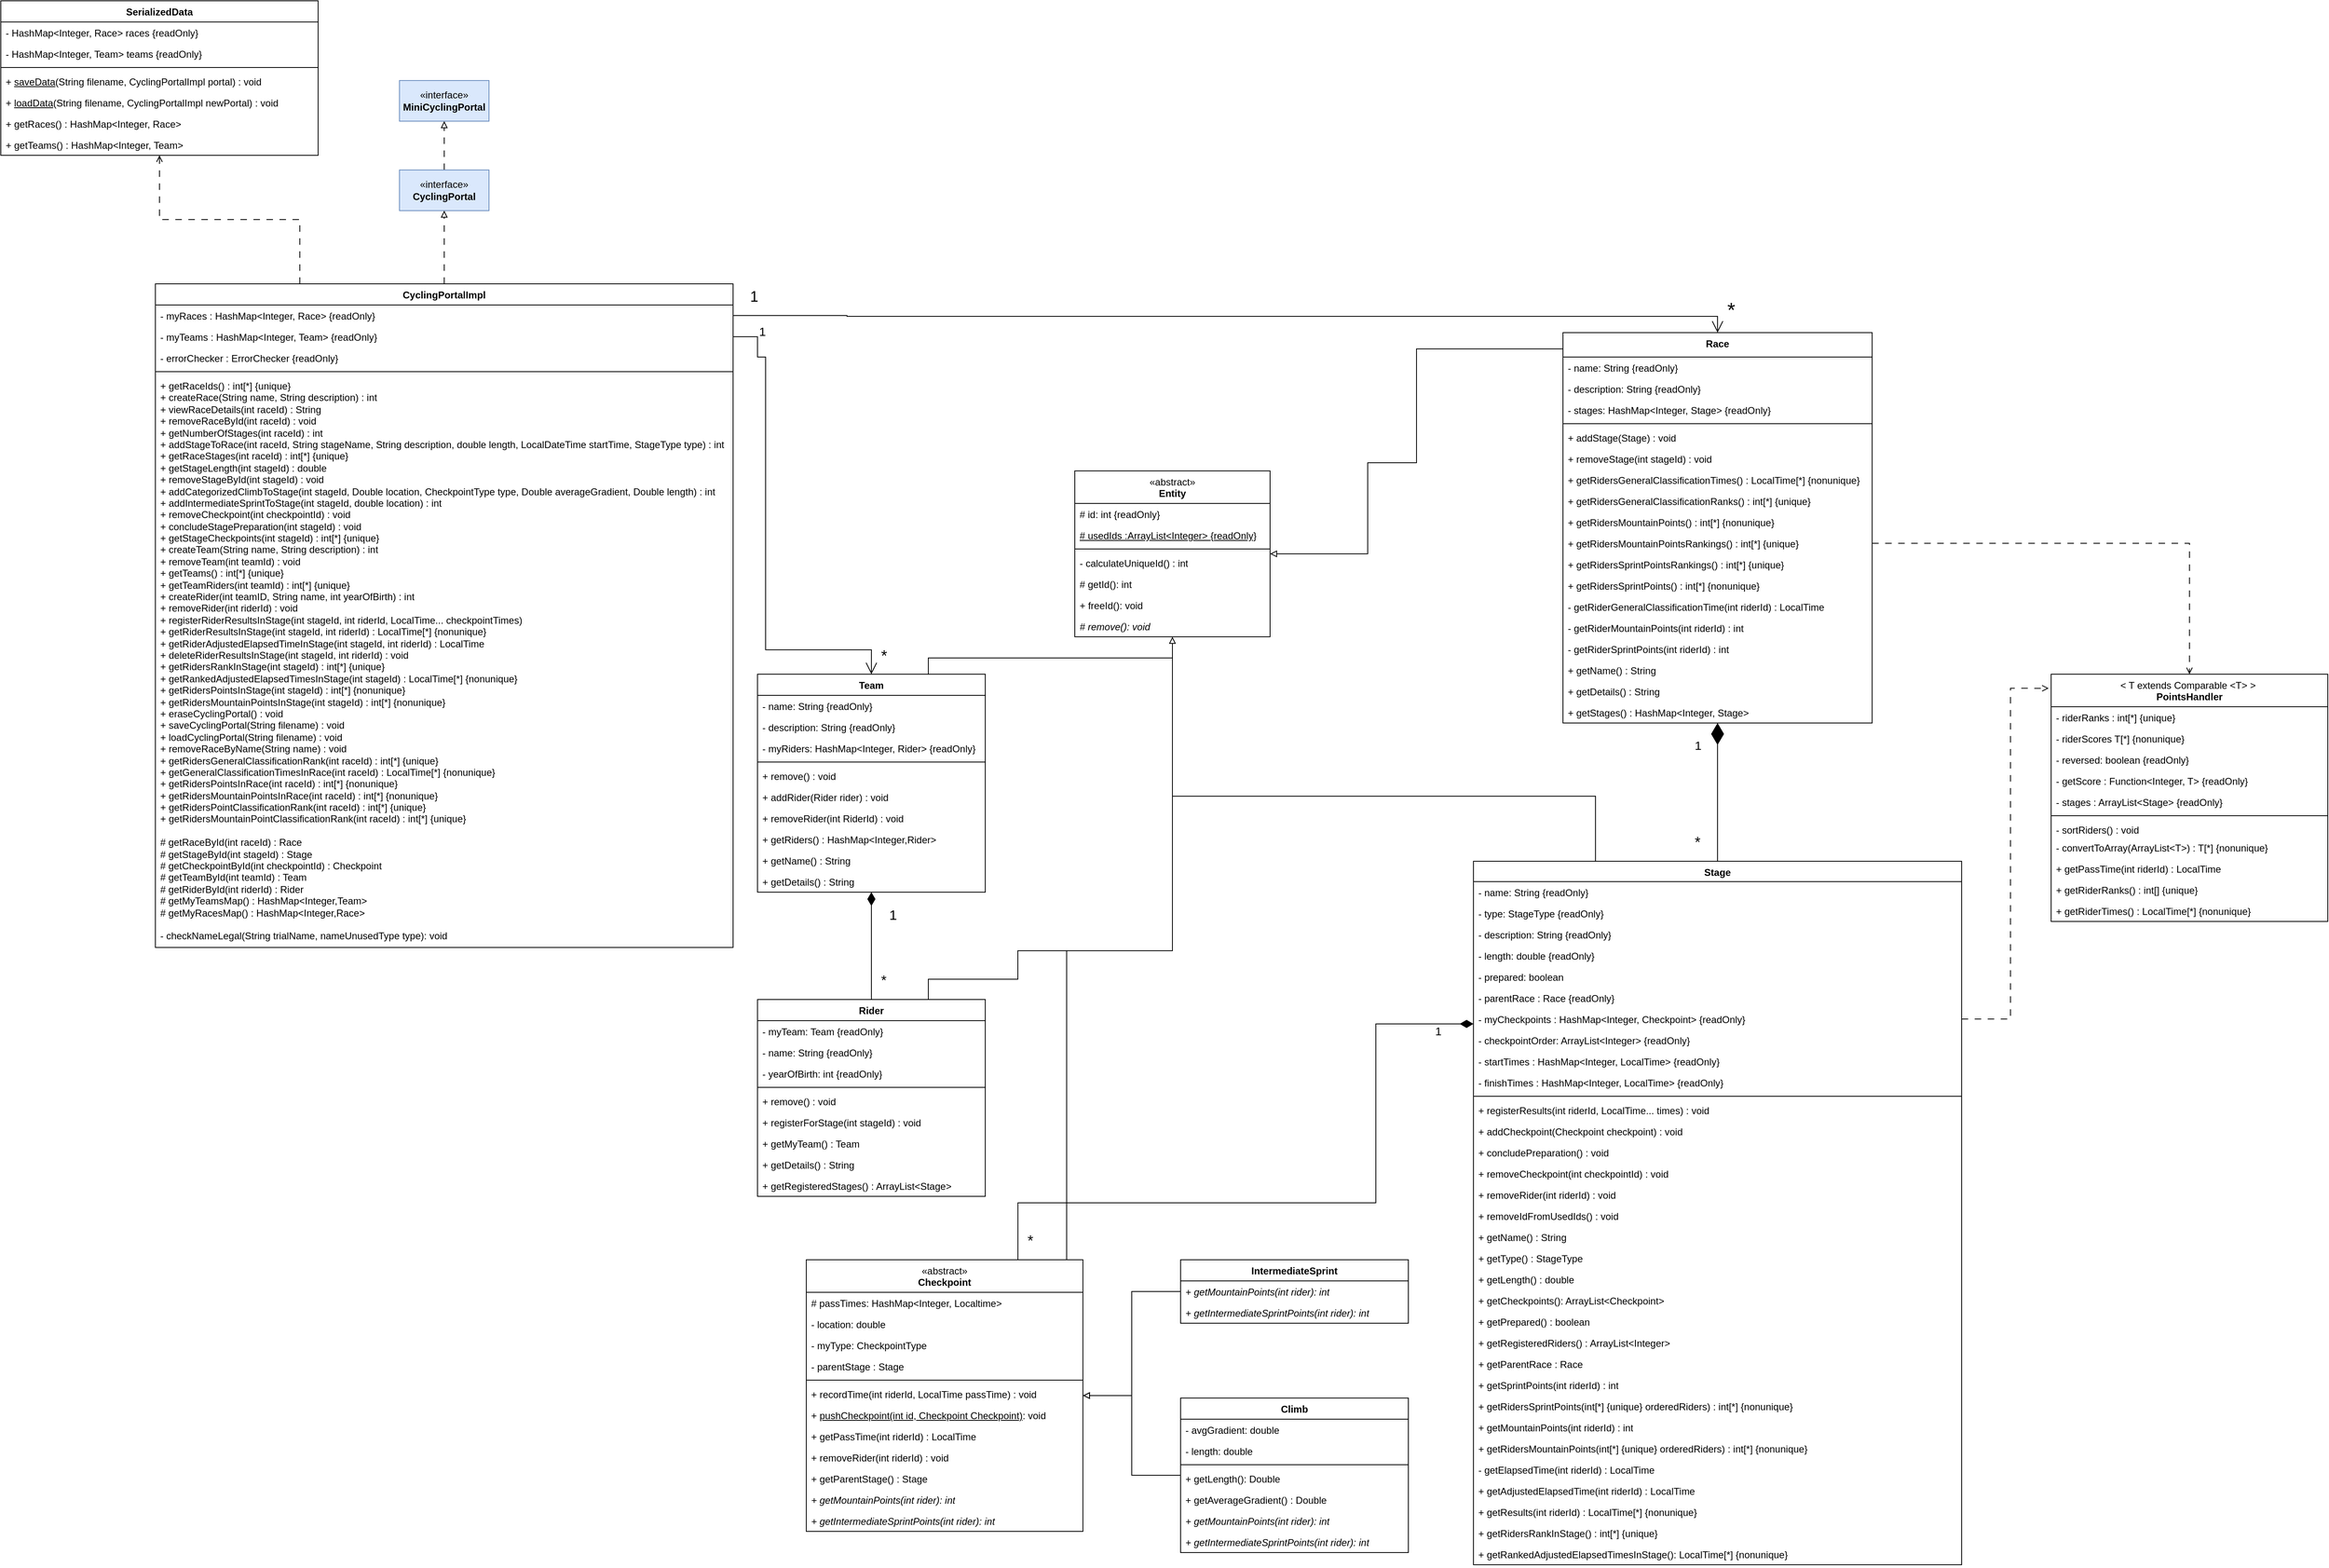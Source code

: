 <mxfile version="24.0.8" type="device">
  <diagram name="Page-1" id="arwjkRtwd51AYSBVNWPB">
    <mxGraphModel dx="426" dy="1069" grid="1" gridSize="10" guides="1" tooltips="1" connect="1" arrows="1" fold="1" page="0" pageScale="1" pageWidth="827" pageHeight="1169" math="0" shadow="0">
      <root>
        <mxCell id="0" />
        <mxCell id="1" parent="0" />
        <mxCell id="PluiV_uVmu6kRXKaNqSc-5" value="«interface»&lt;br&gt;&lt;b&gt;MiniCyclingPortal&lt;/b&gt;" style="html=1;whiteSpace=wrap;fillColor=#dae8fc;strokeColor=#6c8ebf;" parent="1" vertex="1">
          <mxGeometry x="1370" y="-300" width="110" height="50" as="geometry" />
        </mxCell>
        <mxCell id="PluiV_uVmu6kRXKaNqSc-7" value="" style="edgeStyle=orthogonalEdgeStyle;rounded=0;orthogonalLoop=1;jettySize=auto;html=1;entryX=0.5;entryY=1;entryDx=0;entryDy=0;endArrow=block;endFill=0;dashed=1;dashPattern=8 8;" parent="1" source="PluiV_uVmu6kRXKaNqSc-6" target="PluiV_uVmu6kRXKaNqSc-5" edge="1">
          <mxGeometry relative="1" as="geometry" />
        </mxCell>
        <mxCell id="PluiV_uVmu6kRXKaNqSc-6" value="«interface»&lt;br&gt;&lt;b&gt;CyclingPortal&lt;br&gt;&lt;/b&gt;" style="html=1;whiteSpace=wrap;fillColor=#dae8fc;strokeColor=#6c8ebf;" parent="1" vertex="1">
          <mxGeometry x="1370" y="-190" width="110" height="50" as="geometry" />
        </mxCell>
        <mxCell id="PluiV_uVmu6kRXKaNqSc-18" style="edgeStyle=orthogonalEdgeStyle;rounded=0;orthogonalLoop=1;jettySize=auto;html=1;entryX=0.5;entryY=1;entryDx=0;entryDy=0;endArrow=block;endFill=0;dashed=1;dashPattern=8 8;" parent="1" source="PluiV_uVmu6kRXKaNqSc-14" target="PluiV_uVmu6kRXKaNqSc-6" edge="1">
          <mxGeometry relative="1" as="geometry" />
        </mxCell>
        <mxCell id="WIwVOS0YSoI-PhenXxs3-3" style="edgeStyle=orthogonalEdgeStyle;rounded=0;orthogonalLoop=1;jettySize=auto;html=1;exitX=0.25;exitY=0;exitDx=0;exitDy=0;entryX=0.5;entryY=1;entryDx=0;entryDy=0;dashed=1;dashPattern=8 8;strokeColor=default;align=center;verticalAlign=middle;fontFamily=Helvetica;fontSize=11;fontColor=default;labelBackgroundColor=default;endArrow=open;endFill=0;" parent="1" source="PluiV_uVmu6kRXKaNqSc-14" target="yfuVovTwI_u2sJsiJ5sg-6" edge="1">
          <mxGeometry relative="1" as="geometry" />
        </mxCell>
        <mxCell id="PluiV_uVmu6kRXKaNqSc-14" value="CyclingPortalImpl" style="swimlane;fontStyle=1;align=center;verticalAlign=top;childLayout=stackLayout;horizontal=1;startSize=26;horizontalStack=0;resizeParent=1;resizeParentMax=0;resizeLast=0;collapsible=1;marginBottom=0;whiteSpace=wrap;html=1;" parent="1" vertex="1">
          <mxGeometry x="1070" y="-50" width="710" height="816" as="geometry" />
        </mxCell>
        <mxCell id="VWBThBxiizGn_0epKAHP-2" value="- myRaces : HashMap&amp;lt;Integer, Race&amp;gt; {readOnly}" style="text;strokeColor=none;fillColor=none;align=left;verticalAlign=top;spacingLeft=4;spacingRight=4;overflow=hidden;rotatable=0;points=[[0,0.5],[1,0.5]];portConstraint=eastwest;whiteSpace=wrap;html=1;" parent="PluiV_uVmu6kRXKaNqSc-14" vertex="1">
          <mxGeometry y="26" width="710" height="26" as="geometry" />
        </mxCell>
        <mxCell id="VWBThBxiizGn_0epKAHP-3" value="- myTeams : HashMap&amp;lt;Integer, Team&amp;gt; {readOnly}" style="text;strokeColor=none;fillColor=none;align=left;verticalAlign=top;spacingLeft=4;spacingRight=4;overflow=hidden;rotatable=0;points=[[0,0.5],[1,0.5]];portConstraint=eastwest;whiteSpace=wrap;html=1;" parent="PluiV_uVmu6kRXKaNqSc-14" vertex="1">
          <mxGeometry y="52" width="710" height="26" as="geometry" />
        </mxCell>
        <mxCell id="DgH2YeEBz2LFjA33P2SG-1" value="- errorChecker : ErrorChecker {readOnly}&lt;div&gt;&lt;br&gt;&lt;/div&gt;" style="text;strokeColor=none;fillColor=none;align=left;verticalAlign=top;spacingLeft=4;spacingRight=4;overflow=hidden;rotatable=0;points=[[0,0.5],[1,0.5]];portConstraint=eastwest;whiteSpace=wrap;html=1;" parent="PluiV_uVmu6kRXKaNqSc-14" vertex="1">
          <mxGeometry y="78" width="710" height="26" as="geometry" />
        </mxCell>
        <mxCell id="VWBThBxiizGn_0epKAHP-1" value="" style="line;strokeWidth=1;fillColor=none;align=left;verticalAlign=middle;spacingTop=-1;spacingLeft=3;spacingRight=3;rotatable=0;labelPosition=right;points=[];portConstraint=eastwest;strokeColor=inherit;" parent="PluiV_uVmu6kRXKaNqSc-14" vertex="1">
          <mxGeometry y="104" width="710" height="8" as="geometry" />
        </mxCell>
        <mxCell id="PluiV_uVmu6kRXKaNqSc-17" value="+&amp;nbsp;getRaceIds() : int[*] {unique}&lt;div&gt;+&amp;nbsp;createRace(String name, String description) : int&lt;/div&gt;&lt;div&gt;+&amp;nbsp;viewRaceDetails(int raceId) : String&lt;/div&gt;&lt;div&gt;+&amp;nbsp;removeRaceById(int raceId) : void&lt;/div&gt;&lt;div&gt;+ getNumberOfStages(int raceId) : int&lt;/div&gt;&lt;div&gt;+&amp;nbsp;addStageToRace(int raceId, String stageName, String description, double length, LocalDateTime startTime, StageType type) : int&lt;br&gt;+&amp;nbsp;getRaceStages(int raceId) : int[*] {unique}&lt;/div&gt;&lt;div&gt;+&amp;nbsp;getStageLength(int stageId) : double&lt;/div&gt;&lt;div&gt;+&amp;nbsp;removeStageById(int stageId) : void&lt;/div&gt;&lt;div&gt;+&amp;nbsp;addCategorizedClimbToStage(int stageId, Double location, CheckpointType type, Double averageGradient,&amp;nbsp;&lt;span style=&quot;background-color: initial;&quot;&gt;Double length) : int&lt;/span&gt;&lt;/div&gt;&lt;div&gt;+&amp;nbsp;addIntermediateSprintToStage(int stageId, double location) : int&lt;/div&gt;&lt;div&gt;+&amp;nbsp;removeCheckpoint(int checkpointId) : void&lt;br&gt;+&amp;nbsp;concludeStagePreparation(int stageId) : void&lt;/div&gt;&lt;div&gt;+&amp;nbsp;getStageCheckpoints(int stageId) : int[*] {unique}&lt;/div&gt;&lt;div&gt;+&amp;nbsp;createTeam(String name, String description) : int&lt;/div&gt;&lt;div&gt;+&amp;nbsp;removeTeam(int teamId) : void&lt;/div&gt;&lt;div&gt;+&amp;nbsp;getTeams() : int[*] {unique}&lt;/div&gt;&lt;div&gt;+&amp;nbsp;getTeamRiders(int teamId) : int[*] {unique}&lt;/div&gt;&lt;div&gt;+&amp;nbsp;createRider(int teamID, String name, int yearOfBirth) : int&lt;/div&gt;&lt;div&gt;+&amp;nbsp;removeRider(int riderId) : void&lt;/div&gt;&lt;div&gt;+&amp;nbsp;registerRiderResultsInStage(int stageId, int riderId, LocalTime... checkpointTimes)&lt;br&gt;+&amp;nbsp;getRiderResultsInStage(int stageId, int riderId) : LocalTime[*] {nonunique}&lt;/div&gt;&lt;div&gt;+&amp;nbsp;getRiderAdjustedElapsedTimeInStage(int stageId, int riderId) : LocalTime&lt;/div&gt;&lt;div&gt;+&amp;nbsp;deleteRiderResultsInStage(int stageId, int riderId) : void&lt;/div&gt;&lt;div&gt;+&amp;nbsp;getRidersRankInStage(int stageId) : int[*] {unique}&lt;/div&gt;&lt;div&gt;+&amp;nbsp;getRankedAdjustedElapsedTimesInStage(int stageId) : LocalTime[*] {nonunique}&lt;/div&gt;&lt;div&gt;+&amp;nbsp;getRidersPointsInStage(int stageId) : int[*] {nonunique}&lt;br&gt;+&amp;nbsp;getRidersMountainPointsInStage(int stageId) : int[*] {nonunique}&lt;/div&gt;&lt;div&gt;+&amp;nbsp;eraseCyclingPortal() : void&lt;/div&gt;&lt;div&gt;+&amp;nbsp;saveCyclingPortal(String filename) : void&lt;/div&gt;&lt;div&gt;+&amp;nbsp;loadCyclingPortal(String filename) : void&lt;/div&gt;&lt;div&gt;+&amp;nbsp;removeRaceByName(String name) : void&lt;/div&gt;&lt;div&gt;+&amp;nbsp;getRidersGeneralClassificationRank(int raceId) : int[*] {unique}&lt;/div&gt;&lt;div&gt;+&amp;nbsp;getGeneralClassificationTimesInRace(int raceId) : LocalTime[*] {nonunique}&lt;/div&gt;&lt;div&gt;+&amp;nbsp;getRidersPointsInRace(int raceId) : int[*] {nonunique}&lt;/div&gt;&lt;div&gt;+&amp;nbsp;getRidersMountainPointsInRace(int raceId) : int[*] {nonunique}&lt;/div&gt;&lt;div&gt;+&amp;nbsp;getRidersPointClassificationRank(int raceId) : int[*] {unique}&lt;/div&gt;&lt;div&gt;+&amp;nbsp;getRidersMountainPointClassificationRank(int raceId) : int[*] {unique}&lt;/div&gt;&lt;div&gt;&lt;br&gt;&lt;/div&gt;&lt;div&gt;# getRaceById(int raceId) : Race&lt;/div&gt;&lt;div&gt;# getStageById(int stageId) : Stage&lt;/div&gt;&lt;div&gt;# getCheckpointById(int checkpointId) : Checkpoint&lt;/div&gt;&lt;div&gt;# getTeamById(int teamId) : Team&lt;/div&gt;&lt;div&gt;# getRiderById(int riderId) : Rider&lt;/div&gt;&lt;div&gt;# getMyTeamsMap() : HashMap&amp;lt;Integer,Team&amp;gt;&lt;/div&gt;&lt;div&gt;# getMyRacesMap() : HashMap&amp;lt;Integer,Race&amp;gt;&lt;/div&gt;&lt;div&gt;&lt;br&gt;&lt;/div&gt;&lt;div&gt;- checkNameLegal(String trialName, nameUnusedType type): void&lt;br&gt;&lt;/div&gt;" style="text;strokeColor=none;fillColor=none;align=left;verticalAlign=top;spacingLeft=4;spacingRight=4;overflow=hidden;rotatable=0;points=[[0,0.5],[1,0.5]];portConstraint=eastwest;whiteSpace=wrap;html=1;" parent="PluiV_uVmu6kRXKaNqSc-14" vertex="1">
          <mxGeometry y="112" width="710" height="704" as="geometry" />
        </mxCell>
        <mxCell id="PluiV_uVmu6kRXKaNqSc-20" value="Race" style="swimlane;fontStyle=1;align=center;verticalAlign=top;childLayout=stackLayout;horizontal=1;startSize=30;horizontalStack=0;resizeParent=1;resizeParentMax=0;resizeLast=0;collapsible=1;marginBottom=0;whiteSpace=wrap;html=1;" parent="1" vertex="1">
          <mxGeometry x="2800" y="10" width="380" height="480" as="geometry" />
        </mxCell>
        <mxCell id="PluiV_uVmu6kRXKaNqSc-28" value="- name: String {readOnly}" style="text;strokeColor=none;fillColor=none;align=left;verticalAlign=top;spacingLeft=4;spacingRight=4;overflow=hidden;rotatable=0;points=[[0,0.5],[1,0.5]];portConstraint=eastwest;whiteSpace=wrap;html=1;" parent="PluiV_uVmu6kRXKaNqSc-20" vertex="1">
          <mxGeometry y="30" width="380" height="26" as="geometry" />
        </mxCell>
        <mxCell id="PluiV_uVmu6kRXKaNqSc-29" value="- description: String {readOnly}" style="text;strokeColor=none;fillColor=none;align=left;verticalAlign=top;spacingLeft=4;spacingRight=4;overflow=hidden;rotatable=0;points=[[0,0.5],[1,0.5]];portConstraint=eastwest;whiteSpace=wrap;html=1;" parent="PluiV_uVmu6kRXKaNqSc-20" vertex="1">
          <mxGeometry y="56" width="380" height="26" as="geometry" />
        </mxCell>
        <mxCell id="PluiV_uVmu6kRXKaNqSc-30" value="- stages: HashMap&amp;lt;Integer, Stage&amp;gt; {readOnly}" style="text;strokeColor=none;fillColor=none;align=left;verticalAlign=top;spacingLeft=4;spacingRight=4;overflow=hidden;rotatable=0;points=[[0,0.5],[1,0.5]];portConstraint=eastwest;whiteSpace=wrap;html=1;" parent="PluiV_uVmu6kRXKaNqSc-20" vertex="1">
          <mxGeometry y="82" width="380" height="26" as="geometry" />
        </mxCell>
        <mxCell id="PluiV_uVmu6kRXKaNqSc-22" value="" style="line;strokeWidth=1;fillColor=none;align=left;verticalAlign=middle;spacingTop=-1;spacingLeft=3;spacingRight=3;rotatable=0;labelPosition=right;points=[];portConstraint=eastwest;strokeColor=inherit;" parent="PluiV_uVmu6kRXKaNqSc-20" vertex="1">
          <mxGeometry y="108" width="380" height="8" as="geometry" />
        </mxCell>
        <mxCell id="PluiV_uVmu6kRXKaNqSc-27" value="+ addStage(Stage) : void" style="text;strokeColor=none;fillColor=none;align=left;verticalAlign=top;spacingLeft=4;spacingRight=4;overflow=hidden;rotatable=0;points=[[0,0.5],[1,0.5]];portConstraint=eastwest;whiteSpace=wrap;html=1;" parent="PluiV_uVmu6kRXKaNqSc-20" vertex="1">
          <mxGeometry y="116" width="380" height="26" as="geometry" />
        </mxCell>
        <mxCell id="DgH2YeEBz2LFjA33P2SG-15" value="+ removeStage(int stageId) : void" style="text;strokeColor=none;fillColor=none;align=left;verticalAlign=top;spacingLeft=4;spacingRight=4;overflow=hidden;rotatable=0;points=[[0,0.5],[1,0.5]];portConstraint=eastwest;whiteSpace=wrap;html=1;" parent="PluiV_uVmu6kRXKaNqSc-20" vertex="1">
          <mxGeometry y="142" width="380" height="26" as="geometry" />
        </mxCell>
        <mxCell id="DgH2YeEBz2LFjA33P2SG-17" value="+ getRidersGeneralClassificationTimes() : LocalTime[*] {nonunique}" style="text;strokeColor=none;fillColor=none;align=left;verticalAlign=top;spacingLeft=4;spacingRight=4;overflow=hidden;rotatable=0;points=[[0,0.5],[1,0.5]];portConstraint=eastwest;whiteSpace=wrap;html=1;" parent="PluiV_uVmu6kRXKaNqSc-20" vertex="1">
          <mxGeometry y="168" width="380" height="26" as="geometry" />
        </mxCell>
        <mxCell id="DgH2YeEBz2LFjA33P2SG-18" value="+ getRidersGeneralClassificationRanks() : int[*] {unique}" style="text;strokeColor=none;fillColor=none;align=left;verticalAlign=top;spacingLeft=4;spacingRight=4;overflow=hidden;rotatable=0;points=[[0,0.5],[1,0.5]];portConstraint=eastwest;whiteSpace=wrap;html=1;" parent="PluiV_uVmu6kRXKaNqSc-20" vertex="1">
          <mxGeometry y="194" width="380" height="26" as="geometry" />
        </mxCell>
        <mxCell id="DgH2YeEBz2LFjA33P2SG-20" value="+ getRidersMountainPoints() : int[*] {nonunique}" style="text;strokeColor=none;fillColor=none;align=left;verticalAlign=top;spacingLeft=4;spacingRight=4;overflow=hidden;rotatable=0;points=[[0,0.5],[1,0.5]];portConstraint=eastwest;whiteSpace=wrap;html=1;" parent="PluiV_uVmu6kRXKaNqSc-20" vertex="1">
          <mxGeometry y="220" width="380" height="26" as="geometry" />
        </mxCell>
        <mxCell id="DgH2YeEBz2LFjA33P2SG-21" value="+ getRidersMountainPointsRankings() : int[*] {unique}&lt;span style=&quot;white-space: pre;&quot;&gt;&#x9;&lt;/span&gt;" style="text;strokeColor=none;fillColor=none;align=left;verticalAlign=top;spacingLeft=4;spacingRight=4;overflow=hidden;rotatable=0;points=[[0,0.5],[1,0.5]];portConstraint=eastwest;whiteSpace=wrap;html=1;" parent="PluiV_uVmu6kRXKaNqSc-20" vertex="1">
          <mxGeometry y="246" width="380" height="26" as="geometry" />
        </mxCell>
        <mxCell id="DgH2YeEBz2LFjA33P2SG-22" value="+ getRidersSprintPointsRankings() : int[*] {unique}" style="text;strokeColor=none;fillColor=none;align=left;verticalAlign=top;spacingLeft=4;spacingRight=4;overflow=hidden;rotatable=0;points=[[0,0.5],[1,0.5]];portConstraint=eastwest;whiteSpace=wrap;html=1;" parent="PluiV_uVmu6kRXKaNqSc-20" vertex="1">
          <mxGeometry y="272" width="380" height="26" as="geometry" />
        </mxCell>
        <mxCell id="DgH2YeEBz2LFjA33P2SG-23" value="+ getRidersSprintPoints() : int[*] {nonunique}" style="text;strokeColor=none;fillColor=none;align=left;verticalAlign=top;spacingLeft=4;spacingRight=4;overflow=hidden;rotatable=0;points=[[0,0.5],[1,0.5]];portConstraint=eastwest;whiteSpace=wrap;html=1;" parent="PluiV_uVmu6kRXKaNqSc-20" vertex="1">
          <mxGeometry y="298" width="380" height="26" as="geometry" />
        </mxCell>
        <mxCell id="DgH2YeEBz2LFjA33P2SG-19" value="- getRiderGeneralClassificationTime(int riderId) : LocalTime" style="text;strokeColor=none;fillColor=none;align=left;verticalAlign=top;spacingLeft=4;spacingRight=4;overflow=hidden;rotatable=0;points=[[0,0.5],[1,0.5]];portConstraint=eastwest;whiteSpace=wrap;html=1;" parent="PluiV_uVmu6kRXKaNqSc-20" vertex="1">
          <mxGeometry y="324" width="380" height="26" as="geometry" />
        </mxCell>
        <mxCell id="DgH2YeEBz2LFjA33P2SG-24" value="- getRiderMountainPoints(int riderId) : int" style="text;strokeColor=none;fillColor=none;align=left;verticalAlign=top;spacingLeft=4;spacingRight=4;overflow=hidden;rotatable=0;points=[[0,0.5],[1,0.5]];portConstraint=eastwest;whiteSpace=wrap;html=1;" parent="PluiV_uVmu6kRXKaNqSc-20" vertex="1">
          <mxGeometry y="350" width="380" height="26" as="geometry" />
        </mxCell>
        <mxCell id="DgH2YeEBz2LFjA33P2SG-25" value="- getRiderSprintPoints(int riderId) : int" style="text;strokeColor=none;fillColor=none;align=left;verticalAlign=top;spacingLeft=4;spacingRight=4;overflow=hidden;rotatable=0;points=[[0,0.5],[1,0.5]];portConstraint=eastwest;whiteSpace=wrap;html=1;" parent="PluiV_uVmu6kRXKaNqSc-20" vertex="1">
          <mxGeometry y="376" width="380" height="26" as="geometry" />
        </mxCell>
        <mxCell id="yfuVovTwI_u2sJsiJ5sg-3" value="+ getName() : String" style="text;strokeColor=none;fillColor=none;align=left;verticalAlign=top;spacingLeft=4;spacingRight=4;overflow=hidden;rotatable=0;points=[[0,0.5],[1,0.5]];portConstraint=eastwest;whiteSpace=wrap;html=1;" parent="PluiV_uVmu6kRXKaNqSc-20" vertex="1">
          <mxGeometry y="402" width="380" height="26" as="geometry" />
        </mxCell>
        <mxCell id="DgH2YeEBz2LFjA33P2SG-14" value="+ getDetails() : String" style="text;strokeColor=none;fillColor=none;align=left;verticalAlign=top;spacingLeft=4;spacingRight=4;overflow=hidden;rotatable=0;points=[[0,0.5],[1,0.5]];portConstraint=eastwest;whiteSpace=wrap;html=1;" parent="PluiV_uVmu6kRXKaNqSc-20" vertex="1">
          <mxGeometry y="428" width="380" height="26" as="geometry" />
        </mxCell>
        <mxCell id="DgH2YeEBz2LFjA33P2SG-16" value="+ getStages() : HashMap&amp;lt;Integer, Stage&amp;gt;" style="text;strokeColor=none;fillColor=none;align=left;verticalAlign=top;spacingLeft=4;spacingRight=4;overflow=hidden;rotatable=0;points=[[0,0.5],[1,0.5]];portConstraint=eastwest;whiteSpace=wrap;html=1;" parent="PluiV_uVmu6kRXKaNqSc-20" vertex="1">
          <mxGeometry y="454" width="380" height="26" as="geometry" />
        </mxCell>
        <mxCell id="WIwVOS0YSoI-PhenXxs3-24" style="edgeStyle=orthogonalEdgeStyle;rounded=0;orthogonalLoop=1;jettySize=auto;html=1;exitX=0.25;exitY=0;exitDx=0;exitDy=0;endArrow=none;endFill=0;" parent="1" source="PluiV_uVmu6kRXKaNqSc-33" edge="1">
          <mxGeometry relative="1" as="geometry">
            <mxPoint x="2320" y="580" as="targetPoint" />
            <Array as="points">
              <mxPoint x="2840" y="580" />
            </Array>
          </mxGeometry>
        </mxCell>
        <mxCell id="PluiV_uVmu6kRXKaNqSc-33" value="&lt;b style=&quot;border-color: var(--border-color);&quot;&gt;Stage&lt;/b&gt;" style="swimlane;fontStyle=1;align=center;verticalAlign=top;childLayout=stackLayout;horizontal=1;startSize=25;horizontalStack=0;resizeParent=1;resizeParentMax=0;resizeLast=0;collapsible=1;marginBottom=0;whiteSpace=wrap;html=1;" parent="1" vertex="1">
          <mxGeometry x="2690" y="660" width="600" height="865" as="geometry" />
        </mxCell>
        <mxCell id="PluiV_uVmu6kRXKaNqSc-36" value="- name: String {readOnly}" style="text;strokeColor=none;fillColor=none;align=left;verticalAlign=top;spacingLeft=4;spacingRight=4;overflow=hidden;rotatable=0;points=[[0,0.5],[1,0.5]];portConstraint=eastwest;whiteSpace=wrap;html=1;" parent="PluiV_uVmu6kRXKaNqSc-33" vertex="1">
          <mxGeometry y="25" width="600" height="26" as="geometry" />
        </mxCell>
        <mxCell id="PluiV_uVmu6kRXKaNqSc-91" value="- type: StageType {readOnly}" style="text;strokeColor=none;fillColor=none;align=left;verticalAlign=top;spacingLeft=4;spacingRight=4;overflow=hidden;rotatable=0;points=[[0,0.5],[1,0.5]];portConstraint=eastwest;whiteSpace=wrap;html=1;" parent="PluiV_uVmu6kRXKaNqSc-33" vertex="1">
          <mxGeometry y="51" width="600" height="26" as="geometry" />
        </mxCell>
        <mxCell id="PluiV_uVmu6kRXKaNqSc-37" value="- description: String {readOnly}" style="text;strokeColor=none;fillColor=none;align=left;verticalAlign=top;spacingLeft=4;spacingRight=4;overflow=hidden;rotatable=0;points=[[0,0.5],[1,0.5]];portConstraint=eastwest;whiteSpace=wrap;html=1;" parent="PluiV_uVmu6kRXKaNqSc-33" vertex="1">
          <mxGeometry y="77" width="600" height="26" as="geometry" />
        </mxCell>
        <mxCell id="PluiV_uVmu6kRXKaNqSc-38" value="- length: double {readOnly}" style="text;strokeColor=none;fillColor=none;align=left;verticalAlign=top;spacingLeft=4;spacingRight=4;overflow=hidden;rotatable=0;points=[[0,0.5],[1,0.5]];portConstraint=eastwest;whiteSpace=wrap;html=1;" parent="PluiV_uVmu6kRXKaNqSc-33" vertex="1">
          <mxGeometry y="103" width="600" height="26" as="geometry" />
        </mxCell>
        <mxCell id="8Eclr8xNryOz6sF5g85--2" value="- prepared: boolean" style="text;strokeColor=none;fillColor=none;align=left;verticalAlign=top;spacingLeft=4;spacingRight=4;overflow=hidden;rotatable=0;points=[[0,0.5],[1,0.5]];portConstraint=eastwest;whiteSpace=wrap;html=1;fontStyle=0" parent="PluiV_uVmu6kRXKaNqSc-33" vertex="1">
          <mxGeometry y="129" width="600" height="26" as="geometry" />
        </mxCell>
        <mxCell id="DgH2YeEBz2LFjA33P2SG-27" value="- parentRace : Race {readOnly}" style="text;strokeColor=none;fillColor=none;align=left;verticalAlign=top;spacingLeft=4;spacingRight=4;overflow=hidden;rotatable=0;points=[[0,0.5],[1,0.5]];portConstraint=eastwest;whiteSpace=wrap;html=1;" parent="PluiV_uVmu6kRXKaNqSc-33" vertex="1">
          <mxGeometry y="155" width="600" height="26" as="geometry" />
        </mxCell>
        <mxCell id="DgH2YeEBz2LFjA33P2SG-26" value="- myCheckpoints : HashMap&amp;lt;Integer, Checkpoint&amp;gt; {readOnly}" style="text;strokeColor=none;fillColor=none;align=left;verticalAlign=top;spacingLeft=4;spacingRight=4;overflow=hidden;rotatable=0;points=[[0,0.5],[1,0.5]];portConstraint=eastwest;whiteSpace=wrap;html=1;" parent="PluiV_uVmu6kRXKaNqSc-33" vertex="1">
          <mxGeometry y="181" width="600" height="26" as="geometry" />
        </mxCell>
        <mxCell id="PluiV_uVmu6kRXKaNqSc-51" value="- checkpointOrder: ArrayList&amp;lt;Integer&amp;gt; {readOnly}" style="text;strokeColor=none;fillColor=none;align=left;verticalAlign=top;spacingLeft=4;spacingRight=4;overflow=hidden;rotatable=0;points=[[0,0.5],[1,0.5]];portConstraint=eastwest;whiteSpace=wrap;html=1;" parent="PluiV_uVmu6kRXKaNqSc-33" vertex="1">
          <mxGeometry y="207" width="600" height="26" as="geometry" />
        </mxCell>
        <mxCell id="DgH2YeEBz2LFjA33P2SG-29" value="- startTimes : HashMap&amp;lt;Integer, LocalTime&amp;gt; {readOnly}" style="text;strokeColor=none;fillColor=none;align=left;verticalAlign=top;spacingLeft=4;spacingRight=4;overflow=hidden;rotatable=0;points=[[0,0.5],[1,0.5]];portConstraint=eastwest;whiteSpace=wrap;html=1;" parent="PluiV_uVmu6kRXKaNqSc-33" vertex="1">
          <mxGeometry y="233" width="600" height="26" as="geometry" />
        </mxCell>
        <mxCell id="DgH2YeEBz2LFjA33P2SG-28" value="- finishTimes : HashMap&amp;lt;Integer, LocalTime&amp;gt; {readOnly}" style="text;strokeColor=none;fillColor=none;align=left;verticalAlign=top;spacingLeft=4;spacingRight=4;overflow=hidden;rotatable=0;points=[[0,0.5],[1,0.5]];portConstraint=eastwest;whiteSpace=wrap;html=1;" parent="PluiV_uVmu6kRXKaNqSc-33" vertex="1">
          <mxGeometry y="259" width="600" height="26" as="geometry" />
        </mxCell>
        <mxCell id="PluiV_uVmu6kRXKaNqSc-41" value="" style="line;strokeWidth=1;fillColor=none;align=left;verticalAlign=middle;spacingTop=-1;spacingLeft=3;spacingRight=3;rotatable=0;labelPosition=right;points=[];portConstraint=eastwest;strokeColor=inherit;" parent="PluiV_uVmu6kRXKaNqSc-33" vertex="1">
          <mxGeometry y="285" width="600" height="8" as="geometry" />
        </mxCell>
        <mxCell id="PluiV_uVmu6kRXKaNqSc-43" value="+ registerResults(int riderId, LocalTime... times) : void" style="text;strokeColor=none;fillColor=none;align=left;verticalAlign=top;spacingLeft=4;spacingRight=4;overflow=hidden;rotatable=0;points=[[0,0.5],[1,0.5]];portConstraint=eastwest;whiteSpace=wrap;html=1;" parent="PluiV_uVmu6kRXKaNqSc-33" vertex="1">
          <mxGeometry y="293" width="600" height="26" as="geometry" />
        </mxCell>
        <mxCell id="yfuVovTwI_u2sJsiJ5sg-1" value="+ addCheckpoint(Checkpoint checkpoint) : void" style="text;strokeColor=none;fillColor=none;align=left;verticalAlign=top;spacingLeft=4;spacingRight=4;overflow=hidden;rotatable=0;points=[[0,0.5],[1,0.5]];portConstraint=eastwest;whiteSpace=wrap;html=1;" parent="PluiV_uVmu6kRXKaNqSc-33" vertex="1">
          <mxGeometry y="319" width="600" height="26" as="geometry" />
        </mxCell>
        <mxCell id="PluiV_uVmu6kRXKaNqSc-50" value="+ concludePreparation() : void" style="text;strokeColor=none;fillColor=none;align=left;verticalAlign=top;spacingLeft=4;spacingRight=4;overflow=hidden;rotatable=0;points=[[0,0.5],[1,0.5]];portConstraint=eastwest;whiteSpace=wrap;html=1;fontStyle=0" parent="PluiV_uVmu6kRXKaNqSc-33" vertex="1">
          <mxGeometry y="345" width="600" height="26" as="geometry" />
        </mxCell>
        <mxCell id="PluiV_uVmu6kRXKaNqSc-54" value="+ removeCheckpoint(int checkpointId) : void" style="text;strokeColor=none;fillColor=none;align=left;verticalAlign=top;spacingLeft=4;spacingRight=4;overflow=hidden;rotatable=0;points=[[0,0.5],[1,0.5]];portConstraint=eastwest;whiteSpace=wrap;html=1;fontStyle=0" parent="PluiV_uVmu6kRXKaNqSc-33" vertex="1">
          <mxGeometry y="371" width="600" height="26" as="geometry" />
        </mxCell>
        <mxCell id="PluiV_uVmu6kRXKaNqSc-123" value="+ removeRider(int riderId) : void" style="text;strokeColor=none;fillColor=none;align=left;verticalAlign=top;spacingLeft=4;spacingRight=4;overflow=hidden;rotatable=0;points=[[0,0.5],[1,0.5]];portConstraint=eastwest;whiteSpace=wrap;html=1;" parent="PluiV_uVmu6kRXKaNqSc-33" vertex="1">
          <mxGeometry y="397" width="600" height="26" as="geometry" />
        </mxCell>
        <mxCell id="DgH2YeEBz2LFjA33P2SG-30" value="+ removeIdFromUsedIds() : void" style="text;strokeColor=none;fillColor=none;align=left;verticalAlign=top;spacingLeft=4;spacingRight=4;overflow=hidden;rotatable=0;points=[[0,0.5],[1,0.5]];portConstraint=eastwest;whiteSpace=wrap;html=1;" parent="PluiV_uVmu6kRXKaNqSc-33" vertex="1">
          <mxGeometry y="423" width="600" height="26" as="geometry" />
        </mxCell>
        <mxCell id="DgH2YeEBz2LFjA33P2SG-35" value="+ getName() : String" style="text;strokeColor=none;fillColor=none;align=left;verticalAlign=top;spacingLeft=4;spacingRight=4;overflow=hidden;rotatable=0;points=[[0,0.5],[1,0.5]];portConstraint=eastwest;whiteSpace=wrap;html=1;" parent="PluiV_uVmu6kRXKaNqSc-33" vertex="1">
          <mxGeometry y="449" width="600" height="26" as="geometry" />
        </mxCell>
        <mxCell id="DgH2YeEBz2LFjA33P2SG-36" value="+ getType() : StageType" style="text;strokeColor=none;fillColor=none;align=left;verticalAlign=top;spacingLeft=4;spacingRight=4;overflow=hidden;rotatable=0;points=[[0,0.5],[1,0.5]];portConstraint=eastwest;whiteSpace=wrap;html=1;" parent="PluiV_uVmu6kRXKaNqSc-33" vertex="1">
          <mxGeometry y="475" width="600" height="26" as="geometry" />
        </mxCell>
        <mxCell id="DgH2YeEBz2LFjA33P2SG-37" value="+ getLength() : double" style="text;strokeColor=none;fillColor=none;align=left;verticalAlign=top;spacingLeft=4;spacingRight=4;overflow=hidden;rotatable=0;points=[[0,0.5],[1,0.5]];portConstraint=eastwest;whiteSpace=wrap;html=1;" parent="PluiV_uVmu6kRXKaNqSc-33" vertex="1">
          <mxGeometry y="501" width="600" height="26" as="geometry" />
        </mxCell>
        <mxCell id="DgH2YeEBz2LFjA33P2SG-38" value="+ getCheckpoints(): ArrayList&amp;lt;Checkpoint&amp;gt;" style="text;strokeColor=none;fillColor=none;align=left;verticalAlign=top;spacingLeft=4;spacingRight=4;overflow=hidden;rotatable=0;points=[[0,0.5],[1,0.5]];portConstraint=eastwest;whiteSpace=wrap;html=1;" parent="PluiV_uVmu6kRXKaNqSc-33" vertex="1">
          <mxGeometry y="527" width="600" height="26" as="geometry" />
        </mxCell>
        <mxCell id="DgH2YeEBz2LFjA33P2SG-39" value="+ getPrepared() : boolean" style="text;strokeColor=none;fillColor=none;align=left;verticalAlign=top;spacingLeft=4;spacingRight=4;overflow=hidden;rotatable=0;points=[[0,0.5],[1,0.5]];portConstraint=eastwest;whiteSpace=wrap;html=1;" parent="PluiV_uVmu6kRXKaNqSc-33" vertex="1">
          <mxGeometry y="553" width="600" height="26" as="geometry" />
        </mxCell>
        <mxCell id="DgH2YeEBz2LFjA33P2SG-40" value="+ getRegisteredRiders() : ArrayList&amp;lt;Integer&amp;gt;" style="text;strokeColor=none;fillColor=none;align=left;verticalAlign=top;spacingLeft=4;spacingRight=4;overflow=hidden;rotatable=0;points=[[0,0.5],[1,0.5]];portConstraint=eastwest;whiteSpace=wrap;html=1;" parent="PluiV_uVmu6kRXKaNqSc-33" vertex="1">
          <mxGeometry y="579" width="600" height="26" as="geometry" />
        </mxCell>
        <mxCell id="PluiV_uVmu6kRXKaNqSc-42" value="+ getParentRace : Race" style="text;strokeColor=none;fillColor=none;align=left;verticalAlign=top;spacingLeft=4;spacingRight=4;overflow=hidden;rotatable=0;points=[[0,0.5],[1,0.5]];portConstraint=eastwest;whiteSpace=wrap;html=1;" parent="PluiV_uVmu6kRXKaNqSc-33" vertex="1">
          <mxGeometry y="605" width="600" height="26" as="geometry" />
        </mxCell>
        <mxCell id="PluiV_uVmu6kRXKaNqSc-134" value="+ getSprintPoints(int riderId) : int" style="text;strokeColor=none;fillColor=none;align=left;verticalAlign=top;spacingLeft=4;spacingRight=4;overflow=hidden;rotatable=0;points=[[0,0.5],[1,0.5]];portConstraint=eastwest;whiteSpace=wrap;html=1;" parent="PluiV_uVmu6kRXKaNqSc-33" vertex="1">
          <mxGeometry y="631" width="600" height="26" as="geometry" />
        </mxCell>
        <mxCell id="PluiV_uVmu6kRXKaNqSc-120" value="+ getRidersSprintPoints(int[*] {unique} orderedRiders) : int[*] {nonunique}" style="text;strokeColor=none;fillColor=none;align=left;verticalAlign=top;spacingLeft=4;spacingRight=4;overflow=hidden;rotatable=0;points=[[0,0.5],[1,0.5]];portConstraint=eastwest;whiteSpace=wrap;html=1;" parent="PluiV_uVmu6kRXKaNqSc-33" vertex="1">
          <mxGeometry y="657" width="600" height="26" as="geometry" />
        </mxCell>
        <mxCell id="PluiV_uVmu6kRXKaNqSc-53" value="+ getMountainPoints(int riderId) : int" style="text;strokeColor=none;fillColor=none;align=left;verticalAlign=top;spacingLeft=4;spacingRight=4;overflow=hidden;rotatable=0;points=[[0,0.5],[1,0.5]];portConstraint=eastwest;whiteSpace=wrap;html=1;" parent="PluiV_uVmu6kRXKaNqSc-33" vertex="1">
          <mxGeometry y="683" width="600" height="26" as="geometry" />
        </mxCell>
        <mxCell id="DgH2YeEBz2LFjA33P2SG-43" value="+ getRidersMountainPoints(int[*] {unique} orderedRiders) : int[*] {nonunique}" style="text;strokeColor=none;fillColor=none;align=left;verticalAlign=top;spacingLeft=4;spacingRight=4;overflow=hidden;rotatable=0;points=[[0,0.5],[1,0.5]];portConstraint=eastwest;whiteSpace=wrap;html=1;" parent="PluiV_uVmu6kRXKaNqSc-33" vertex="1">
          <mxGeometry y="709" width="600" height="26" as="geometry" />
        </mxCell>
        <mxCell id="DgH2YeEBz2LFjA33P2SG-31" value="- getElapsedTime(int riderId) : LocalTime" style="text;strokeColor=none;fillColor=none;align=left;verticalAlign=top;spacingLeft=4;spacingRight=4;overflow=hidden;rotatable=0;points=[[0,0.5],[1,0.5]];portConstraint=eastwest;whiteSpace=wrap;html=1;" parent="PluiV_uVmu6kRXKaNqSc-33" vertex="1">
          <mxGeometry y="735" width="600" height="26" as="geometry" />
        </mxCell>
        <mxCell id="DgH2YeEBz2LFjA33P2SG-32" value="+ getAdjustedElapsedTime(int riderId) : LocalTime" style="text;strokeColor=none;fillColor=none;align=left;verticalAlign=top;spacingLeft=4;spacingRight=4;overflow=hidden;rotatable=0;points=[[0,0.5],[1,0.5]];portConstraint=eastwest;whiteSpace=wrap;html=1;" parent="PluiV_uVmu6kRXKaNqSc-33" vertex="1">
          <mxGeometry y="761" width="600" height="26" as="geometry" />
        </mxCell>
        <mxCell id="DgH2YeEBz2LFjA33P2SG-33" value="+ getResults(int riderId) : LocalTime[*] {nonunique}" style="text;strokeColor=none;fillColor=none;align=left;verticalAlign=top;spacingLeft=4;spacingRight=4;overflow=hidden;rotatable=0;points=[[0,0.5],[1,0.5]];portConstraint=eastwest;whiteSpace=wrap;html=1;" parent="PluiV_uVmu6kRXKaNqSc-33" vertex="1">
          <mxGeometry y="787" width="600" height="26" as="geometry" />
        </mxCell>
        <mxCell id="DgH2YeEBz2LFjA33P2SG-41" value="+ getRidersRankInStage() : int[*] {unique}" style="text;strokeColor=none;fillColor=none;align=left;verticalAlign=top;spacingLeft=4;spacingRight=4;overflow=hidden;rotatable=0;points=[[0,0.5],[1,0.5]];portConstraint=eastwest;whiteSpace=wrap;html=1;" parent="PluiV_uVmu6kRXKaNqSc-33" vertex="1">
          <mxGeometry y="813" width="600" height="26" as="geometry" />
        </mxCell>
        <mxCell id="DgH2YeEBz2LFjA33P2SG-42" value="+ getRankedAdjustedElapsedTimesInStage(): LocalTime[*] {nonunique}" style="text;strokeColor=none;fillColor=none;align=left;verticalAlign=top;spacingLeft=4;spacingRight=4;overflow=hidden;rotatable=0;points=[[0,0.5],[1,0.5]];portConstraint=eastwest;whiteSpace=wrap;html=1;" parent="PluiV_uVmu6kRXKaNqSc-33" vertex="1">
          <mxGeometry y="839" width="600" height="26" as="geometry" />
        </mxCell>
        <mxCell id="R5LlF6CmL_Q-CtnAYFyd-1" style="edgeStyle=orthogonalEdgeStyle;rounded=0;orthogonalLoop=1;jettySize=auto;html=1;endArrow=block;endFill=0;" edge="1" parent="1" source="PluiV_uVmu6kRXKaNqSc-55" target="MvrAgjhzQsgvp2eCR5wt-1">
          <mxGeometry relative="1" as="geometry">
            <Array as="points">
              <mxPoint x="2190" y="770" />
              <mxPoint x="2320" y="770" />
            </Array>
          </mxGeometry>
        </mxCell>
        <mxCell id="PluiV_uVmu6kRXKaNqSc-55" value="&lt;span style=&quot;font-weight: normal;&quot;&gt;«abstract»&lt;br style=&quot;border-color: var(--border-color);&quot;&gt;&lt;/span&gt;&lt;b style=&quot;border-color: var(--border-color);&quot;&gt;Checkpoint&lt;/b&gt;" style="swimlane;fontStyle=1;align=center;verticalAlign=top;childLayout=stackLayout;horizontal=1;startSize=40;horizontalStack=0;resizeParent=1;resizeParentMax=0;resizeLast=0;collapsible=1;marginBottom=0;whiteSpace=wrap;html=1;" parent="1" vertex="1">
          <mxGeometry x="1870" y="1150" width="340" height="334" as="geometry" />
        </mxCell>
        <mxCell id="PluiV_uVmu6kRXKaNqSc-61" value="# passTimes: HashMap&amp;lt;Integer, Localtime&amp;gt;" style="text;strokeColor=none;fillColor=none;align=left;verticalAlign=top;spacingLeft=4;spacingRight=4;overflow=hidden;rotatable=0;points=[[0,0.5],[1,0.5]];portConstraint=eastwest;whiteSpace=wrap;html=1;" parent="PluiV_uVmu6kRXKaNqSc-55" vertex="1">
          <mxGeometry y="40" width="340" height="26" as="geometry" />
        </mxCell>
        <mxCell id="PluiV_uVmu6kRXKaNqSc-60" value="- location: double" style="text;strokeColor=none;fillColor=none;align=left;verticalAlign=top;spacingLeft=4;spacingRight=4;overflow=hidden;rotatable=0;points=[[0,0.5],[1,0.5]];portConstraint=eastwest;whiteSpace=wrap;html=1;" parent="PluiV_uVmu6kRXKaNqSc-55" vertex="1">
          <mxGeometry y="66" width="340" height="26" as="geometry" />
        </mxCell>
        <mxCell id="PluiV_uVmu6kRXKaNqSc-90" value="- myType: CheckpointType" style="text;strokeColor=none;fillColor=none;align=left;verticalAlign=top;spacingLeft=4;spacingRight=4;overflow=hidden;rotatable=0;points=[[0,0.5],[1,0.5]];portConstraint=eastwest;whiteSpace=wrap;html=1;" parent="PluiV_uVmu6kRXKaNqSc-55" vertex="1">
          <mxGeometry y="92" width="340" height="26" as="geometry" />
        </mxCell>
        <mxCell id="8Eclr8xNryOz6sF5g85--4" value="- parentStage : Stage" style="text;strokeColor=none;fillColor=none;align=left;verticalAlign=top;spacingLeft=4;spacingRight=4;overflow=hidden;rotatable=0;points=[[0,0.5],[1,0.5]];portConstraint=eastwest;whiteSpace=wrap;html=1;" parent="PluiV_uVmu6kRXKaNqSc-55" vertex="1">
          <mxGeometry y="118" width="340" height="26" as="geometry" />
        </mxCell>
        <mxCell id="PluiV_uVmu6kRXKaNqSc-62" value="" style="line;strokeWidth=1;fillColor=none;align=left;verticalAlign=middle;spacingTop=-1;spacingLeft=3;spacingRight=3;rotatable=0;labelPosition=right;points=[];portConstraint=eastwest;strokeColor=inherit;" parent="PluiV_uVmu6kRXKaNqSc-55" vertex="1">
          <mxGeometry y="144" width="340" height="8" as="geometry" />
        </mxCell>
        <mxCell id="PluiV_uVmu6kRXKaNqSc-64" value="+ recordTime(int riderId, LocalTime passTime) : void" style="text;strokeColor=none;fillColor=none;align=left;verticalAlign=top;spacingLeft=4;spacingRight=4;overflow=hidden;rotatable=0;points=[[0,0.5],[1,0.5]];portConstraint=eastwest;whiteSpace=wrap;html=1;" parent="PluiV_uVmu6kRXKaNqSc-55" vertex="1">
          <mxGeometry y="152" width="340" height="26" as="geometry" />
        </mxCell>
        <mxCell id="yfuVovTwI_u2sJsiJ5sg-2" value="+ &lt;u&gt;pushCheckpoint(int id, Checkpoint Checkpoint)&lt;/u&gt;: void" style="text;strokeColor=none;fillColor=none;align=left;verticalAlign=top;spacingLeft=4;spacingRight=4;overflow=hidden;rotatable=0;points=[[0,0.5],[1,0.5]];portConstraint=eastwest;whiteSpace=wrap;html=1;" parent="PluiV_uVmu6kRXKaNqSc-55" vertex="1">
          <mxGeometry y="178" width="340" height="26" as="geometry" />
        </mxCell>
        <mxCell id="DgH2YeEBz2LFjA33P2SG-45" value="+ getPassTime(int riderId) : LocalTime" style="text;strokeColor=none;fillColor=none;align=left;verticalAlign=top;spacingLeft=4;spacingRight=4;overflow=hidden;rotatable=0;points=[[0,0.5],[1,0.5]];portConstraint=eastwest;whiteSpace=wrap;html=1;" parent="PluiV_uVmu6kRXKaNqSc-55" vertex="1">
          <mxGeometry y="204" width="340" height="26" as="geometry" />
        </mxCell>
        <mxCell id="DgH2YeEBz2LFjA33P2SG-44" value="+ removeRider(int riderId) : void" style="text;strokeColor=none;fillColor=none;align=left;verticalAlign=top;spacingLeft=4;spacingRight=4;overflow=hidden;rotatable=0;points=[[0,0.5],[1,0.5]];portConstraint=eastwest;whiteSpace=wrap;html=1;" parent="PluiV_uVmu6kRXKaNqSc-55" vertex="1">
          <mxGeometry y="230" width="340" height="26" as="geometry" />
        </mxCell>
        <mxCell id="PluiV_uVmu6kRXKaNqSc-63" value="+ getParentStage() : Stage" style="text;strokeColor=none;fillColor=none;align=left;verticalAlign=top;spacingLeft=4;spacingRight=4;overflow=hidden;rotatable=0;points=[[0,0.5],[1,0.5]];portConstraint=eastwest;whiteSpace=wrap;html=1;" parent="PluiV_uVmu6kRXKaNqSc-55" vertex="1">
          <mxGeometry y="256" width="340" height="26" as="geometry" />
        </mxCell>
        <mxCell id="PluiV_uVmu6kRXKaNqSc-129" value="+ getMountainPoints(int rider): int" style="text;strokeColor=none;fillColor=none;align=left;verticalAlign=top;spacingLeft=4;spacingRight=4;overflow=hidden;rotatable=0;points=[[0,0.5],[1,0.5]];portConstraint=eastwest;whiteSpace=wrap;html=1;fontStyle=2" parent="PluiV_uVmu6kRXKaNqSc-55" vertex="1">
          <mxGeometry y="282" width="340" height="26" as="geometry" />
        </mxCell>
        <mxCell id="PluiV_uVmu6kRXKaNqSc-128" value="+ getIntermediateSprintPoints(int rider): int" style="text;strokeColor=none;fillColor=none;align=left;verticalAlign=top;spacingLeft=4;spacingRight=4;overflow=hidden;rotatable=0;points=[[0,0.5],[1,0.5]];portConstraint=eastwest;whiteSpace=wrap;html=1;fontStyle=2" parent="PluiV_uVmu6kRXKaNqSc-55" vertex="1">
          <mxGeometry y="308" width="340" height="26" as="geometry" />
        </mxCell>
        <mxCell id="PluiV_uVmu6kRXKaNqSc-78" style="edgeStyle=orthogonalEdgeStyle;rounded=0;orthogonalLoop=1;jettySize=auto;html=1;endArrow=block;endFill=0;" parent="1" source="PluiV_uVmu6kRXKaNqSc-70" target="PluiV_uVmu6kRXKaNqSc-55" edge="1">
          <mxGeometry relative="1" as="geometry" />
        </mxCell>
        <mxCell id="PluiV_uVmu6kRXKaNqSc-70" value="IntermediateSprint" style="swimlane;fontStyle=1;align=center;verticalAlign=top;childLayout=stackLayout;horizontal=1;startSize=26;horizontalStack=0;resizeParent=1;resizeParentMax=0;resizeLast=0;collapsible=1;marginBottom=0;whiteSpace=wrap;html=1;" parent="1" vertex="1">
          <mxGeometry x="2330" y="1150" width="280" height="78" as="geometry" />
        </mxCell>
        <mxCell id="PluiV_uVmu6kRXKaNqSc-124" value="&lt;span style=&quot;font-style: italic;&quot;&gt;+ getMountainPoints(int rider): int&lt;/span&gt;" style="text;strokeColor=none;fillColor=none;align=left;verticalAlign=top;spacingLeft=4;spacingRight=4;overflow=hidden;rotatable=0;points=[[0,0.5],[1,0.5]];portConstraint=eastwest;whiteSpace=wrap;html=1;fontStyle=0" parent="PluiV_uVmu6kRXKaNqSc-70" vertex="1">
          <mxGeometry y="26" width="280" height="26" as="geometry" />
        </mxCell>
        <mxCell id="PluiV_uVmu6kRXKaNqSc-125" value="&lt;span style=&quot;font-style: italic;&quot;&gt;+ getIntermediateSprintPoints(int rider): int&lt;/span&gt;" style="text;strokeColor=none;fillColor=none;align=left;verticalAlign=top;spacingLeft=4;spacingRight=4;overflow=hidden;rotatable=0;points=[[0,0.5],[1,0.5]];portConstraint=eastwest;whiteSpace=wrap;html=1;fontStyle=0" parent="PluiV_uVmu6kRXKaNqSc-70" vertex="1">
          <mxGeometry y="52" width="280" height="26" as="geometry" />
        </mxCell>
        <mxCell id="PluiV_uVmu6kRXKaNqSc-79" style="edgeStyle=orthogonalEdgeStyle;rounded=0;orthogonalLoop=1;jettySize=auto;html=1;endArrow=block;endFill=0;" parent="1" source="PluiV_uVmu6kRXKaNqSc-74" target="PluiV_uVmu6kRXKaNqSc-55" edge="1">
          <mxGeometry relative="1" as="geometry" />
        </mxCell>
        <mxCell id="PluiV_uVmu6kRXKaNqSc-74" value="Climb" style="swimlane;fontStyle=1;align=center;verticalAlign=top;childLayout=stackLayout;horizontal=1;startSize=26;horizontalStack=0;resizeParent=1;resizeParentMax=0;resizeLast=0;collapsible=1;marginBottom=0;whiteSpace=wrap;html=1;" parent="1" vertex="1">
          <mxGeometry x="2330" y="1320" width="280" height="190" as="geometry" />
        </mxCell>
        <mxCell id="PluiV_uVmu6kRXKaNqSc-75" value="- avgGradient: double" style="text;strokeColor=none;fillColor=none;align=left;verticalAlign=top;spacingLeft=4;spacingRight=4;overflow=hidden;rotatable=0;points=[[0,0.5],[1,0.5]];portConstraint=eastwest;whiteSpace=wrap;html=1;" parent="PluiV_uVmu6kRXKaNqSc-74" vertex="1">
          <mxGeometry y="26" width="280" height="26" as="geometry" />
        </mxCell>
        <mxCell id="PluiV_uVmu6kRXKaNqSc-84" value="- length: double" style="text;strokeColor=none;fillColor=none;align=left;verticalAlign=top;spacingLeft=4;spacingRight=4;overflow=hidden;rotatable=0;points=[[0,0.5],[1,0.5]];portConstraint=eastwest;whiteSpace=wrap;html=1;" parent="PluiV_uVmu6kRXKaNqSc-74" vertex="1">
          <mxGeometry y="52" width="280" height="26" as="geometry" />
        </mxCell>
        <mxCell id="PluiV_uVmu6kRXKaNqSc-76" value="" style="line;strokeWidth=1;fillColor=none;align=left;verticalAlign=middle;spacingTop=-1;spacingLeft=3;spacingRight=3;rotatable=0;labelPosition=right;points=[];portConstraint=eastwest;strokeColor=inherit;" parent="PluiV_uVmu6kRXKaNqSc-74" vertex="1">
          <mxGeometry y="78" width="280" height="8" as="geometry" />
        </mxCell>
        <mxCell id="DgH2YeEBz2LFjA33P2SG-46" value="+ getLength(): Double" style="text;strokeColor=none;fillColor=none;align=left;verticalAlign=top;spacingLeft=4;spacingRight=4;overflow=hidden;rotatable=0;points=[[0,0.5],[1,0.5]];portConstraint=eastwest;whiteSpace=wrap;html=1;" parent="PluiV_uVmu6kRXKaNqSc-74" vertex="1">
          <mxGeometry y="86" width="280" height="26" as="geometry" />
        </mxCell>
        <mxCell id="DgH2YeEBz2LFjA33P2SG-47" value="+ getAverageGradient() : Double" style="text;strokeColor=none;fillColor=none;align=left;verticalAlign=top;spacingLeft=4;spacingRight=4;overflow=hidden;rotatable=0;points=[[0,0.5],[1,0.5]];portConstraint=eastwest;whiteSpace=wrap;html=1;" parent="PluiV_uVmu6kRXKaNqSc-74" vertex="1">
          <mxGeometry y="112" width="280" height="26" as="geometry" />
        </mxCell>
        <mxCell id="PluiV_uVmu6kRXKaNqSc-127" value="&lt;span style=&quot;font-style: italic;&quot;&gt;+ getMountainPoints(int rider): int&lt;/span&gt;" style="text;strokeColor=none;fillColor=none;align=left;verticalAlign=top;spacingLeft=4;spacingRight=4;overflow=hidden;rotatable=0;points=[[0,0.5],[1,0.5]];portConstraint=eastwest;whiteSpace=wrap;html=1;fontStyle=0" parent="PluiV_uVmu6kRXKaNqSc-74" vertex="1">
          <mxGeometry y="138" width="280" height="26" as="geometry" />
        </mxCell>
        <mxCell id="PluiV_uVmu6kRXKaNqSc-126" value="&lt;span style=&quot;font-style: italic;&quot;&gt;+ getIntermediateSprintPoints(int rider): int&lt;/span&gt;" style="text;strokeColor=none;fillColor=none;align=left;verticalAlign=top;spacingLeft=4;spacingRight=4;overflow=hidden;rotatable=0;points=[[0,0.5],[1,0.5]];portConstraint=eastwest;whiteSpace=wrap;html=1;fontStyle=0" parent="PluiV_uVmu6kRXKaNqSc-74" vertex="1">
          <mxGeometry y="164" width="280" height="26" as="geometry" />
        </mxCell>
        <mxCell id="WIwVOS0YSoI-PhenXxs3-26" style="edgeStyle=orthogonalEdgeStyle;rounded=0;orthogonalLoop=1;jettySize=auto;html=1;exitX=0.75;exitY=0;exitDx=0;exitDy=0;endArrow=none;endFill=0;" parent="1" source="PluiV_uVmu6kRXKaNqSc-94" edge="1">
          <mxGeometry relative="1" as="geometry">
            <mxPoint x="2190" y="780" as="targetPoint" />
            <Array as="points">
              <mxPoint x="2020" y="805" />
              <mxPoint x="2130" y="805" />
              <mxPoint x="2130" y="770" />
              <mxPoint x="2190" y="770" />
            </Array>
          </mxGeometry>
        </mxCell>
        <mxCell id="PluiV_uVmu6kRXKaNqSc-94" value="Rider" style="swimlane;fontStyle=1;align=center;verticalAlign=top;childLayout=stackLayout;horizontal=1;startSize=26;horizontalStack=0;resizeParent=1;resizeParentMax=0;resizeLast=0;collapsible=1;marginBottom=0;whiteSpace=wrap;html=1;" parent="1" vertex="1">
          <mxGeometry x="1810" y="830" width="280" height="242" as="geometry" />
        </mxCell>
        <mxCell id="k0yF1Xdb5lIH336SSwAc-2" value="- myTeam: Team {readOnly}" style="text;strokeColor=none;fillColor=none;align=left;verticalAlign=top;spacingLeft=4;spacingRight=4;overflow=hidden;rotatable=0;points=[[0,0.5],[1,0.5]];portConstraint=eastwest;whiteSpace=wrap;html=1;" parent="PluiV_uVmu6kRXKaNqSc-94" vertex="1">
          <mxGeometry y="26" width="280" height="26" as="geometry" />
        </mxCell>
        <mxCell id="PluiV_uVmu6kRXKaNqSc-97" value="- name: String {readOnly}" style="text;strokeColor=none;fillColor=none;align=left;verticalAlign=top;spacingLeft=4;spacingRight=4;overflow=hidden;rotatable=0;points=[[0,0.5],[1,0.5]];portConstraint=eastwest;whiteSpace=wrap;html=1;" parent="PluiV_uVmu6kRXKaNqSc-94" vertex="1">
          <mxGeometry y="52" width="280" height="26" as="geometry" />
        </mxCell>
        <mxCell id="PluiV_uVmu6kRXKaNqSc-109" value="- yearOfBirth: int {readOnly}" style="text;strokeColor=none;fillColor=none;align=left;verticalAlign=top;spacingLeft=4;spacingRight=4;overflow=hidden;rotatable=0;points=[[0,0.5],[1,0.5]];portConstraint=eastwest;whiteSpace=wrap;html=1;" parent="PluiV_uVmu6kRXKaNqSc-94" vertex="1">
          <mxGeometry y="78" width="280" height="26" as="geometry" />
        </mxCell>
        <mxCell id="PluiV_uVmu6kRXKaNqSc-102" value="" style="line;strokeWidth=1;fillColor=none;align=left;verticalAlign=middle;spacingTop=-1;spacingLeft=3;spacingRight=3;rotatable=0;labelPosition=right;points=[];portConstraint=eastwest;strokeColor=inherit;" parent="PluiV_uVmu6kRXKaNqSc-94" vertex="1">
          <mxGeometry y="104" width="280" height="8" as="geometry" />
        </mxCell>
        <mxCell id="DgH2YeEBz2LFjA33P2SG-8" value="+ remove() : void" style="text;strokeColor=none;fillColor=none;align=left;verticalAlign=top;spacingLeft=4;spacingRight=4;overflow=hidden;rotatable=0;points=[[0,0.5],[1,0.5]];portConstraint=eastwest;whiteSpace=wrap;html=1;" parent="PluiV_uVmu6kRXKaNqSc-94" vertex="1">
          <mxGeometry y="112" width="280" height="26" as="geometry" />
        </mxCell>
        <mxCell id="yfuVovTwI_u2sJsiJ5sg-4" value="+ registerForStage(int stageId) : void&amp;nbsp;" style="text;strokeColor=none;fillColor=none;align=left;verticalAlign=top;spacingLeft=4;spacingRight=4;overflow=hidden;rotatable=0;points=[[0,0.5],[1,0.5]];portConstraint=eastwest;whiteSpace=wrap;html=1;" parent="PluiV_uVmu6kRXKaNqSc-94" vertex="1">
          <mxGeometry y="138" width="280" height="26" as="geometry" />
        </mxCell>
        <mxCell id="DgH2YeEBz2LFjA33P2SG-10" value="+ getMyTeam() : Team" style="text;strokeColor=none;fillColor=none;align=left;verticalAlign=top;spacingLeft=4;spacingRight=4;overflow=hidden;rotatable=0;points=[[0,0.5],[1,0.5]];portConstraint=eastwest;whiteSpace=wrap;html=1;" parent="PluiV_uVmu6kRXKaNqSc-94" vertex="1">
          <mxGeometry y="164" width="280" height="26" as="geometry" />
        </mxCell>
        <mxCell id="PluiV_uVmu6kRXKaNqSc-104" value="+ getDetails() : String" style="text;strokeColor=none;fillColor=none;align=left;verticalAlign=top;spacingLeft=4;spacingRight=4;overflow=hidden;rotatable=0;points=[[0,0.5],[1,0.5]];portConstraint=eastwest;whiteSpace=wrap;html=1;" parent="PluiV_uVmu6kRXKaNqSc-94" vertex="1">
          <mxGeometry y="190" width="280" height="26" as="geometry" />
        </mxCell>
        <mxCell id="DgH2YeEBz2LFjA33P2SG-9" value="+ getRegisteredStages() : ArrayList&amp;lt;Stage&amp;gt;" style="text;strokeColor=none;fillColor=none;align=left;verticalAlign=top;spacingLeft=4;spacingRight=4;overflow=hidden;rotatable=0;points=[[0,0.5],[1,0.5]];portConstraint=eastwest;whiteSpace=wrap;html=1;" parent="PluiV_uVmu6kRXKaNqSc-94" vertex="1">
          <mxGeometry y="216" width="280" height="26" as="geometry" />
        </mxCell>
        <mxCell id="WIwVOS0YSoI-PhenXxs3-25" style="edgeStyle=orthogonalEdgeStyle;rounded=0;orthogonalLoop=1;jettySize=auto;html=1;exitX=0.75;exitY=0;exitDx=0;exitDy=0;endArrow=none;endFill=0;" parent="1" source="PluiV_uVmu6kRXKaNqSc-110" edge="1">
          <mxGeometry relative="1" as="geometry">
            <mxPoint x="2320" y="410" as="targetPoint" />
            <Array as="points">
              <mxPoint x="2020" y="410" />
            </Array>
          </mxGeometry>
        </mxCell>
        <mxCell id="PluiV_uVmu6kRXKaNqSc-110" value="Team" style="swimlane;fontStyle=1;align=center;verticalAlign=top;childLayout=stackLayout;horizontal=1;startSize=26;horizontalStack=0;resizeParent=1;resizeParentMax=0;resizeLast=0;collapsible=1;marginBottom=0;whiteSpace=wrap;html=1;" parent="1" vertex="1">
          <mxGeometry x="1810" y="430" width="280" height="268" as="geometry" />
        </mxCell>
        <mxCell id="PluiV_uVmu6kRXKaNqSc-113" value="- name: String {readOnly}" style="text;strokeColor=none;fillColor=none;align=left;verticalAlign=top;spacingLeft=4;spacingRight=4;overflow=hidden;rotatable=0;points=[[0,0.5],[1,0.5]];portConstraint=eastwest;whiteSpace=wrap;html=1;" parent="PluiV_uVmu6kRXKaNqSc-110" vertex="1">
          <mxGeometry y="26" width="280" height="26" as="geometry" />
        </mxCell>
        <mxCell id="PluiV_uVmu6kRXKaNqSc-114" value="- description: String {readOnly}" style="text;strokeColor=none;fillColor=none;align=left;verticalAlign=top;spacingLeft=4;spacingRight=4;overflow=hidden;rotatable=0;points=[[0,0.5],[1,0.5]];portConstraint=eastwest;whiteSpace=wrap;html=1;" parent="PluiV_uVmu6kRXKaNqSc-110" vertex="1">
          <mxGeometry y="52" width="280" height="26" as="geometry" />
        </mxCell>
        <mxCell id="PluiV_uVmu6kRXKaNqSc-119" value="- myRiders: HashMap&amp;lt;Integer, Rider&amp;gt; {readOnly}" style="text;strokeColor=none;fillColor=none;align=left;verticalAlign=top;spacingLeft=4;spacingRight=4;overflow=hidden;rotatable=0;points=[[0,0.5],[1,0.5]];portConstraint=eastwest;whiteSpace=wrap;html=1;" parent="PluiV_uVmu6kRXKaNqSc-110" vertex="1">
          <mxGeometry y="78" width="280" height="26" as="geometry" />
        </mxCell>
        <mxCell id="PluiV_uVmu6kRXKaNqSc-115" value="" style="line;strokeWidth=1;fillColor=none;align=left;verticalAlign=middle;spacingTop=-1;spacingLeft=3;spacingRight=3;rotatable=0;labelPosition=right;points=[];portConstraint=eastwest;strokeColor=inherit;" parent="PluiV_uVmu6kRXKaNqSc-110" vertex="1">
          <mxGeometry y="104" width="280" height="8" as="geometry" />
        </mxCell>
        <mxCell id="DgH2YeEBz2LFjA33P2SG-4" value="+ remove() : void" style="text;strokeColor=none;fillColor=none;align=left;verticalAlign=top;spacingLeft=4;spacingRight=4;overflow=hidden;rotatable=0;points=[[0,0.5],[1,0.5]];portConstraint=eastwest;whiteSpace=wrap;html=1;" parent="PluiV_uVmu6kRXKaNqSc-110" vertex="1">
          <mxGeometry y="112" width="280" height="26" as="geometry" />
        </mxCell>
        <mxCell id="DgH2YeEBz2LFjA33P2SG-6" value="+ addRider(Rider rider) : void" style="text;strokeColor=none;fillColor=none;align=left;verticalAlign=top;spacingLeft=4;spacingRight=4;overflow=hidden;rotatable=0;points=[[0,0.5],[1,0.5]];portConstraint=eastwest;whiteSpace=wrap;html=1;" parent="PluiV_uVmu6kRXKaNqSc-110" vertex="1">
          <mxGeometry y="138" width="280" height="26" as="geometry" />
        </mxCell>
        <mxCell id="DgH2YeEBz2LFjA33P2SG-7" value="+ removeRider(int RiderId) : void" style="text;strokeColor=none;fillColor=none;align=left;verticalAlign=top;spacingLeft=4;spacingRight=4;overflow=hidden;rotatable=0;points=[[0,0.5],[1,0.5]];portConstraint=eastwest;whiteSpace=wrap;html=1;" parent="PluiV_uVmu6kRXKaNqSc-110" vertex="1">
          <mxGeometry y="164" width="280" height="26" as="geometry" />
        </mxCell>
        <mxCell id="PluiV_uVmu6kRXKaNqSc-116" value="+ getRiders() : HashMap&amp;lt;Integer,Rider&amp;gt;" style="text;strokeColor=none;fillColor=none;align=left;verticalAlign=top;spacingLeft=4;spacingRight=4;overflow=hidden;rotatable=0;points=[[0,0.5],[1,0.5]];portConstraint=eastwest;whiteSpace=wrap;html=1;" parent="PluiV_uVmu6kRXKaNqSc-110" vertex="1">
          <mxGeometry y="190" width="280" height="26" as="geometry" />
        </mxCell>
        <mxCell id="yfuVovTwI_u2sJsiJ5sg-5" value="+ getName() : String" style="text;strokeColor=none;fillColor=none;align=left;verticalAlign=top;spacingLeft=4;spacingRight=4;overflow=hidden;rotatable=0;points=[[0,0.5],[1,0.5]];portConstraint=eastwest;whiteSpace=wrap;html=1;" parent="PluiV_uVmu6kRXKaNqSc-110" vertex="1">
          <mxGeometry y="216" width="280" height="26" as="geometry" />
        </mxCell>
        <mxCell id="DgH2YeEBz2LFjA33P2SG-5" value="+ getDetails() : String" style="text;strokeColor=none;fillColor=none;align=left;verticalAlign=top;spacingLeft=4;spacingRight=4;overflow=hidden;rotatable=0;points=[[0,0.5],[1,0.5]];portConstraint=eastwest;whiteSpace=wrap;html=1;" parent="PluiV_uVmu6kRXKaNqSc-110" vertex="1">
          <mxGeometry y="242" width="280" height="26" as="geometry" />
        </mxCell>
        <mxCell id="PluiV_uVmu6kRXKaNqSc-136" value="1" style="endArrow=none;html=1;endSize=12;startArrow=diamondThin;startSize=14;startFill=1;edgeStyle=orthogonalEdgeStyle;align=left;verticalAlign=bottom;rounded=0;endFill=0;fontSize=14;" parent="1" edge="1">
          <mxGeometry x="-0.882" y="20" relative="1" as="geometry">
            <mxPoint x="2690.0" y="860.001" as="sourcePoint" />
            <mxPoint x="2130.091" y="1149.91" as="targetPoint" />
            <mxPoint x="1" as="offset" />
            <Array as="points">
              <mxPoint x="2570" y="860" />
              <mxPoint x="2570" y="1080" />
              <mxPoint x="2130" y="1080" />
            </Array>
          </mxGeometry>
        </mxCell>
        <mxCell id="PluiV_uVmu6kRXKaNqSc-139" value="1" style="endArrow=none;html=1;endSize=12;startArrow=diamondThin;startSize=14;startFill=1;edgeStyle=orthogonalEdgeStyle;align=left;verticalAlign=bottom;rounded=0;endFill=0;fontSize=17;" parent="1" source="PluiV_uVmu6kRXKaNqSc-110" target="PluiV_uVmu6kRXKaNqSc-94" edge="1">
          <mxGeometry x="-0.364" y="20" relative="1" as="geometry">
            <mxPoint x="2830" y="604" as="sourcePoint" />
            <mxPoint x="3105" y="990" as="targetPoint" />
            <mxPoint y="-1" as="offset" />
          </mxGeometry>
        </mxCell>
        <mxCell id="yfuVovTwI_u2sJsiJ5sg-6" value="SerializedData" style="swimlane;fontStyle=1;align=center;verticalAlign=top;childLayout=stackLayout;horizontal=1;startSize=26;horizontalStack=0;resizeParent=1;resizeParentMax=0;resizeLast=0;collapsible=1;marginBottom=0;whiteSpace=wrap;html=1;" parent="1" vertex="1">
          <mxGeometry x="880" y="-398" width="390" height="190" as="geometry" />
        </mxCell>
        <mxCell id="yfuVovTwI_u2sJsiJ5sg-17" value="- HashMap&amp;lt;Integer, Race&amp;gt; races {readOnly}" style="text;strokeColor=none;fillColor=none;align=left;verticalAlign=top;spacingLeft=4;spacingRight=4;overflow=hidden;rotatable=0;points=[[0,0.5],[1,0.5]];portConstraint=eastwest;whiteSpace=wrap;html=1;" parent="yfuVovTwI_u2sJsiJ5sg-6" vertex="1">
          <mxGeometry y="26" width="390" height="26" as="geometry" />
        </mxCell>
        <mxCell id="yfuVovTwI_u2sJsiJ5sg-22" value="- HashMap&amp;lt;Integer, Team&amp;gt; teams {readOnly}" style="text;strokeColor=none;fillColor=none;align=left;verticalAlign=top;spacingLeft=4;spacingRight=4;overflow=hidden;rotatable=0;points=[[0,0.5],[1,0.5]];portConstraint=eastwest;whiteSpace=wrap;html=1;" parent="yfuVovTwI_u2sJsiJ5sg-6" vertex="1">
          <mxGeometry y="52" width="390" height="26" as="geometry" />
        </mxCell>
        <mxCell id="yfuVovTwI_u2sJsiJ5sg-12" value="" style="line;strokeWidth=1;fillColor=none;align=left;verticalAlign=middle;spacingTop=-1;spacingLeft=3;spacingRight=3;rotatable=0;labelPosition=right;points=[];portConstraint=eastwest;strokeColor=inherit;" parent="yfuVovTwI_u2sJsiJ5sg-6" vertex="1">
          <mxGeometry y="78" width="390" height="8" as="geometry" />
        </mxCell>
        <mxCell id="yfuVovTwI_u2sJsiJ5sg-21" value="+ &lt;u&gt;saveData&lt;/u&gt;(String filename, CyclingPortalImpl portal) : void" style="text;strokeColor=none;fillColor=none;align=left;verticalAlign=top;spacingLeft=4;spacingRight=4;overflow=hidden;rotatable=0;points=[[0,0.5],[1,0.5]];portConstraint=eastwest;whiteSpace=wrap;html=1;" parent="yfuVovTwI_u2sJsiJ5sg-6" vertex="1">
          <mxGeometry y="86" width="390" height="26" as="geometry" />
        </mxCell>
        <mxCell id="yfuVovTwI_u2sJsiJ5sg-8" value="+&amp;nbsp;&lt;u&gt;loadData&lt;/u&gt;(String filename, CyclingPortalImpl newPortal) : void" style="text;strokeColor=none;fillColor=none;align=left;verticalAlign=top;spacingLeft=4;spacingRight=4;overflow=hidden;rotatable=0;points=[[0,0.5],[1,0.5]];portConstraint=eastwest;whiteSpace=wrap;html=1;" parent="yfuVovTwI_u2sJsiJ5sg-6" vertex="1">
          <mxGeometry y="112" width="390" height="26" as="geometry" />
        </mxCell>
        <mxCell id="yfuVovTwI_u2sJsiJ5sg-20" value="+ getRaces() : HashMap&amp;lt;Integer, Race&amp;gt;" style="text;strokeColor=none;fillColor=none;align=left;verticalAlign=top;spacingLeft=4;spacingRight=4;overflow=hidden;rotatable=0;points=[[0,0.5],[1,0.5]];portConstraint=eastwest;whiteSpace=wrap;html=1;" parent="yfuVovTwI_u2sJsiJ5sg-6" vertex="1">
          <mxGeometry y="138" width="390" height="26" as="geometry" />
        </mxCell>
        <mxCell id="yfuVovTwI_u2sJsiJ5sg-18" value="+ getTeams() : HashMap&amp;lt;Integer, Team&amp;gt;" style="text;strokeColor=none;fillColor=none;align=left;verticalAlign=top;spacingLeft=4;spacingRight=4;overflow=hidden;rotatable=0;points=[[0,0.5],[1,0.5]];portConstraint=eastwest;whiteSpace=wrap;html=1;" parent="yfuVovTwI_u2sJsiJ5sg-6" vertex="1">
          <mxGeometry y="164" width="390" height="26" as="geometry" />
        </mxCell>
        <mxCell id="DgH2YeEBz2LFjA33P2SG-11" value="&lt;span style=&quot;font-size: 15px;&quot;&gt;1&lt;/span&gt;" style="endArrow=open;html=1;endSize=12;startArrow=none;startSize=14;startFill=0;edgeStyle=orthogonalEdgeStyle;align=left;verticalAlign=bottom;rounded=0;entryX=0.5;entryY=0;entryDx=0;entryDy=0;fontSize=15;endFill=0;" parent="1" source="VWBThBxiizGn_0epKAHP-3" target="PluiV_uVmu6kRXKaNqSc-110" edge="1">
          <mxGeometry x="-0.899" y="-5" relative="1" as="geometry">
            <mxPoint x="1010" as="sourcePoint" />
            <mxPoint x="860" y="80" as="targetPoint" />
            <Array as="points">
              <mxPoint x="1810" y="15" />
              <mxPoint x="1810" y="40" />
              <mxPoint x="1820" y="40" />
              <mxPoint x="1820" y="400" />
              <mxPoint x="1950" y="400" />
            </Array>
            <mxPoint as="offset" />
          </mxGeometry>
        </mxCell>
        <mxCell id="DgH2YeEBz2LFjA33P2SG-12" value="" style="endArrow=diamondThin;endFill=1;endSize=24;html=1;rounded=0;exitX=0.5;exitY=0;exitDx=0;exitDy=0;edgeStyle=orthogonalEdgeStyle;" parent="1" source="PluiV_uVmu6kRXKaNqSc-33" target="PluiV_uVmu6kRXKaNqSc-20" edge="1">
          <mxGeometry width="160" relative="1" as="geometry">
            <mxPoint x="1950" y="420" as="sourcePoint" />
            <mxPoint x="2470" y="40" as="targetPoint" />
          </mxGeometry>
        </mxCell>
        <mxCell id="DgH2YeEBz2LFjA33P2SG-13" value="1" style="endArrow=open;html=1;endSize=12;startArrow=none;startSize=14;startFill=0;edgeStyle=orthogonalEdgeStyle;align=left;verticalAlign=bottom;rounded=0;exitX=1;exitY=0.5;exitDx=0;exitDy=0;entryX=0.5;entryY=0;entryDx=0;entryDy=0;endFill=0;fontSize=18;" parent="1" source="VWBThBxiizGn_0epKAHP-2" target="PluiV_uVmu6kRXKaNqSc-20" edge="1">
          <mxGeometry x="-0.97" y="9" relative="1" as="geometry">
            <mxPoint x="2020" y="390" as="sourcePoint" />
            <mxPoint x="2180" y="390" as="targetPoint" />
            <Array as="points">
              <mxPoint x="1920" y="-11" />
              <mxPoint x="2310" y="-10" />
            </Array>
            <mxPoint as="offset" />
          </mxGeometry>
        </mxCell>
        <mxCell id="DgH2YeEBz2LFjA33P2SG-66" value="&lt;span style=&quot;font-weight: normal;&quot;&gt;&amp;lt; T extends Comparable &amp;lt;T&amp;gt; &amp;gt;&amp;nbsp;&lt;br style=&quot;border-color: var(--border-color);&quot;&gt;&lt;/span&gt;&lt;b style=&quot;border-color: var(--border-color);&quot;&gt;PointsHandler&lt;/b&gt;" style="swimlane;fontStyle=1;align=center;verticalAlign=top;childLayout=stackLayout;horizontal=1;startSize=40;horizontalStack=0;resizeParent=1;resizeParentMax=0;resizeLast=0;collapsible=1;marginBottom=0;whiteSpace=wrap;html=1;" parent="1" vertex="1">
          <mxGeometry x="3400" y="430" width="340" height="304" as="geometry" />
        </mxCell>
        <mxCell id="DgH2YeEBz2LFjA33P2SG-67" value="- riderRanks : int[*] {unique}" style="text;strokeColor=none;fillColor=none;align=left;verticalAlign=top;spacingLeft=4;spacingRight=4;overflow=hidden;rotatable=0;points=[[0,0.5],[1,0.5]];portConstraint=eastwest;whiteSpace=wrap;html=1;fontStyle=0" parent="DgH2YeEBz2LFjA33P2SG-66" vertex="1">
          <mxGeometry y="40" width="340" height="26" as="geometry" />
        </mxCell>
        <mxCell id="DgH2YeEBz2LFjA33P2SG-68" value="- riderScores T[*] {nonunique}" style="text;strokeColor=none;fillColor=none;align=left;verticalAlign=top;spacingLeft=4;spacingRight=4;overflow=hidden;rotatable=0;points=[[0,0.5],[1,0.5]];portConstraint=eastwest;whiteSpace=wrap;html=1;" parent="DgH2YeEBz2LFjA33P2SG-66" vertex="1">
          <mxGeometry y="66" width="340" height="26" as="geometry" />
        </mxCell>
        <mxCell id="DgH2YeEBz2LFjA33P2SG-69" value="- reversed: boolean {readOnly}" style="text;strokeColor=none;fillColor=none;align=left;verticalAlign=top;spacingLeft=4;spacingRight=4;overflow=hidden;rotatable=0;points=[[0,0.5],[1,0.5]];portConstraint=eastwest;whiteSpace=wrap;html=1;" parent="DgH2YeEBz2LFjA33P2SG-66" vertex="1">
          <mxGeometry y="92" width="340" height="26" as="geometry" />
        </mxCell>
        <mxCell id="DgH2YeEBz2LFjA33P2SG-70" value="- getScore : Function&amp;lt;Integer, T&amp;gt; {readOnly}" style="text;strokeColor=none;fillColor=none;align=left;verticalAlign=top;spacingLeft=4;spacingRight=4;overflow=hidden;rotatable=0;points=[[0,0.5],[1,0.5]];portConstraint=eastwest;whiteSpace=wrap;html=1;" parent="DgH2YeEBz2LFjA33P2SG-66" vertex="1">
          <mxGeometry y="118" width="340" height="26" as="geometry" />
        </mxCell>
        <mxCell id="DgH2YeEBz2LFjA33P2SG-71" value="- stages : ArrayList&amp;lt;Stage&amp;gt; {readOnly}" style="text;strokeColor=none;fillColor=none;align=left;verticalAlign=top;spacingLeft=4;spacingRight=4;overflow=hidden;rotatable=0;points=[[0,0.5],[1,0.5]];portConstraint=eastwest;whiteSpace=wrap;html=1;" parent="DgH2YeEBz2LFjA33P2SG-66" vertex="1">
          <mxGeometry y="144" width="340" height="26" as="geometry" />
        </mxCell>
        <mxCell id="DgH2YeEBz2LFjA33P2SG-73" value="" style="line;strokeWidth=1;fillColor=none;align=left;verticalAlign=middle;spacingTop=-1;spacingLeft=3;spacingRight=3;rotatable=0;labelPosition=right;points=[];portConstraint=eastwest;strokeColor=inherit;" parent="DgH2YeEBz2LFjA33P2SG-66" vertex="1">
          <mxGeometry y="170" width="340" height="8" as="geometry" />
        </mxCell>
        <mxCell id="DgH2YeEBz2LFjA33P2SG-74" value="- sortRiders() : void" style="text;strokeColor=none;fillColor=none;align=left;verticalAlign=top;spacingLeft=4;spacingRight=4;overflow=hidden;rotatable=0;points=[[0,0.5],[1,0.5]];portConstraint=eastwest;whiteSpace=wrap;html=1;" parent="DgH2YeEBz2LFjA33P2SG-66" vertex="1">
          <mxGeometry y="178" width="340" height="22" as="geometry" />
        </mxCell>
        <mxCell id="DgH2YeEBz2LFjA33P2SG-75" value="- convertToArray(ArrayList&amp;lt;T&amp;gt;) : T[*] {nonunique}" style="text;strokeColor=none;fillColor=none;align=left;verticalAlign=top;spacingLeft=4;spacingRight=4;overflow=hidden;rotatable=0;points=[[0,0.5],[1,0.5]];portConstraint=eastwest;whiteSpace=wrap;html=1;" parent="DgH2YeEBz2LFjA33P2SG-66" vertex="1">
          <mxGeometry y="200" width="340" height="26" as="geometry" />
        </mxCell>
        <mxCell id="DgH2YeEBz2LFjA33P2SG-76" value="+ getPassTime(int riderId) : LocalTime" style="text;strokeColor=none;fillColor=none;align=left;verticalAlign=top;spacingLeft=4;spacingRight=4;overflow=hidden;rotatable=0;points=[[0,0.5],[1,0.5]];portConstraint=eastwest;whiteSpace=wrap;html=1;" parent="DgH2YeEBz2LFjA33P2SG-66" vertex="1">
          <mxGeometry y="226" width="340" height="26" as="geometry" />
        </mxCell>
        <mxCell id="DgH2YeEBz2LFjA33P2SG-80" value="+ getRiderRanks() : int[] {unique}" style="text;strokeColor=none;fillColor=none;align=left;verticalAlign=top;spacingLeft=4;spacingRight=4;overflow=hidden;rotatable=0;points=[[0,0.5],[1,0.5]];portConstraint=eastwest;whiteSpace=wrap;html=1;" parent="DgH2YeEBz2LFjA33P2SG-66" vertex="1">
          <mxGeometry y="252" width="340" height="26" as="geometry" />
        </mxCell>
        <mxCell id="DgH2YeEBz2LFjA33P2SG-81" value="&lt;span style=&quot;font-style: normal;&quot;&gt;+ getRiderTimes() : LocalTime[*] {nonunique}&lt;/span&gt;" style="text;strokeColor=none;fillColor=none;align=left;verticalAlign=top;spacingLeft=4;spacingRight=4;overflow=hidden;rotatable=0;points=[[0,0.5],[1,0.5]];portConstraint=eastwest;whiteSpace=wrap;html=1;fontStyle=2" parent="DgH2YeEBz2LFjA33P2SG-66" vertex="1">
          <mxGeometry y="278" width="340" height="26" as="geometry" />
        </mxCell>
        <mxCell id="MvrAgjhzQsgvp2eCR5wt-1" value="&lt;div&gt;&lt;span style=&quot;font-weight: 400;&quot;&gt;«abstract»&lt;/span&gt;&lt;br&gt;&lt;/div&gt;Entity" style="swimlane;fontStyle=1;align=center;verticalAlign=top;childLayout=stackLayout;horizontal=1;startSize=40;horizontalStack=0;resizeParent=1;resizeParentMax=0;resizeLast=0;collapsible=1;marginBottom=0;whiteSpace=wrap;html=1;" parent="1" vertex="1">
          <mxGeometry x="2200" y="180" width="240" height="204" as="geometry" />
        </mxCell>
        <mxCell id="MvrAgjhzQsgvp2eCR5wt-2" value="# id: int {readOnly}" style="text;strokeColor=none;fillColor=none;align=left;verticalAlign=top;spacingLeft=4;spacingRight=4;overflow=hidden;rotatable=0;points=[[0,0.5],[1,0.5]];portConstraint=eastwest;whiteSpace=wrap;html=1;" parent="MvrAgjhzQsgvp2eCR5wt-1" vertex="1">
          <mxGeometry y="40" width="240" height="26" as="geometry" />
        </mxCell>
        <mxCell id="WIwVOS0YSoI-PhenXxs3-1" value="&lt;u&gt;# usedIds :ArrayList&amp;lt;Integer&amp;gt;&amp;nbsp;{readOnly}&lt;/u&gt;&lt;div&gt;&lt;br&gt;&lt;/div&gt;" style="text;strokeColor=none;fillColor=none;align=left;verticalAlign=top;spacingLeft=4;spacingRight=4;overflow=hidden;rotatable=0;points=[[0,0.5],[1,0.5]];portConstraint=eastwest;whiteSpace=wrap;html=1;" parent="MvrAgjhzQsgvp2eCR5wt-1" vertex="1">
          <mxGeometry y="66" width="240" height="26" as="geometry" />
        </mxCell>
        <mxCell id="MvrAgjhzQsgvp2eCR5wt-3" value="" style="line;strokeWidth=1;fillColor=none;align=left;verticalAlign=middle;spacingTop=-1;spacingLeft=3;spacingRight=3;rotatable=0;labelPosition=right;points=[];portConstraint=eastwest;strokeColor=inherit;" parent="MvrAgjhzQsgvp2eCR5wt-1" vertex="1">
          <mxGeometry y="92" width="240" height="8" as="geometry" />
        </mxCell>
        <mxCell id="uGBbMqtNbvbrODokG8Ux-1" value="- calculateUniqueId() : int" style="text;strokeColor=none;fillColor=none;align=left;verticalAlign=top;spacingLeft=4;spacingRight=4;overflow=hidden;rotatable=0;points=[[0,0.5],[1,0.5]];portConstraint=eastwest;whiteSpace=wrap;html=1;" parent="MvrAgjhzQsgvp2eCR5wt-1" vertex="1">
          <mxGeometry y="100" width="240" height="26" as="geometry" />
        </mxCell>
        <mxCell id="MvrAgjhzQsgvp2eCR5wt-4" value="# getId(): int" style="text;strokeColor=none;fillColor=none;align=left;verticalAlign=top;spacingLeft=4;spacingRight=4;overflow=hidden;rotatable=0;points=[[0,0.5],[1,0.5]];portConstraint=eastwest;whiteSpace=wrap;html=1;" parent="MvrAgjhzQsgvp2eCR5wt-1" vertex="1">
          <mxGeometry y="126" width="240" height="26" as="geometry" />
        </mxCell>
        <mxCell id="MvrAgjhzQsgvp2eCR5wt-5" value="+ freeId(): void" style="text;strokeColor=none;fillColor=none;align=left;verticalAlign=top;spacingLeft=4;spacingRight=4;overflow=hidden;rotatable=0;points=[[0,0.5],[1,0.5]];portConstraint=eastwest;whiteSpace=wrap;html=1;" parent="MvrAgjhzQsgvp2eCR5wt-1" vertex="1">
          <mxGeometry y="152" width="240" height="26" as="geometry" />
        </mxCell>
        <mxCell id="MvrAgjhzQsgvp2eCR5wt-6" value="# remove(): void" style="text;strokeColor=none;fillColor=none;align=left;verticalAlign=top;spacingLeft=4;spacingRight=4;overflow=hidden;rotatable=0;points=[[0,0.5],[1,0.5]];portConstraint=eastwest;whiteSpace=wrap;html=1;fontStyle=2" parent="MvrAgjhzQsgvp2eCR5wt-1" vertex="1">
          <mxGeometry y="178" width="240" height="26" as="geometry" />
        </mxCell>
        <mxCell id="WIwVOS0YSoI-PhenXxs3-11" value="&lt;span style=&quot;color: rgb(0, 0, 0); font-family: Helvetica; font-size: 25px; font-style: normal; font-variant-ligatures: normal; font-variant-caps: normal; font-weight: 400; letter-spacing: normal; orphans: 2; text-align: left; text-indent: 0px; text-transform: none; widows: 2; word-spacing: 0px; -webkit-text-stroke-width: 0px; white-space: nowrap; background-color: rgb(255, 255, 255); text-decoration-thickness: initial; text-decoration-style: initial; text-decoration-color: initial; float: none; display: inline !important;&quot;&gt;*&lt;/span&gt;" style="text;whiteSpace=wrap;html=1;fontSize=25;" parent="1" vertex="1">
          <mxGeometry x="3000" y="-40" width="40" height="40" as="geometry" />
        </mxCell>
        <mxCell id="WIwVOS0YSoI-PhenXxs3-12" value="&lt;span style=&quot;color: rgb(0, 0, 0); font-family: Helvetica; font-size: 19px; font-style: normal; font-variant-ligatures: normal; font-variant-caps: normal; font-weight: 400; letter-spacing: normal; orphans: 2; text-align: left; text-indent: 0px; text-transform: none; widows: 2; word-spacing: 0px; -webkit-text-stroke-width: 0px; white-space: nowrap; background-color: rgb(255, 255, 255); text-decoration-thickness: initial; text-decoration-style: initial; text-decoration-color: initial; float: none; display: inline !important;&quot;&gt;*&lt;/span&gt;" style="text;whiteSpace=wrap;html=1;fontSize=19;" parent="1" vertex="1">
          <mxGeometry x="1960" y="390" width="40" height="40" as="geometry" />
        </mxCell>
        <mxCell id="WIwVOS0YSoI-PhenXxs3-15" value="&lt;span style=&quot;color: rgb(0, 0, 0); font-family: Helvetica; font-size: 17px; font-style: normal; font-variant-ligatures: normal; font-variant-caps: normal; font-weight: 400; letter-spacing: normal; orphans: 2; text-align: left; text-indent: 0px; text-transform: none; widows: 2; word-spacing: 0px; -webkit-text-stroke-width: 0px; white-space: nowrap; background-color: rgb(255, 255, 255); text-decoration-thickness: initial; text-decoration-style: initial; text-decoration-color: initial; display: inline !important; float: none;&quot;&gt;*&lt;/span&gt;" style="text;whiteSpace=wrap;html=1;" parent="1" vertex="1">
          <mxGeometry x="1960" y="790" width="40" height="40" as="geometry" />
        </mxCell>
        <mxCell id="WIwVOS0YSoI-PhenXxs3-16" style="edgeStyle=orthogonalEdgeStyle;rounded=0;orthogonalLoop=1;jettySize=auto;html=1;exitX=1;exitY=0.5;exitDx=0;exitDy=0;entryX=0.5;entryY=0;entryDx=0;entryDy=0;dashed=1;dashPattern=8 8;strokeColor=default;align=center;verticalAlign=middle;fontFamily=Helvetica;fontSize=11;fontColor=default;labelBackgroundColor=default;endArrow=open;endFill=0;" parent="1" source="DgH2YeEBz2LFjA33P2SG-21" target="DgH2YeEBz2LFjA33P2SG-66" edge="1">
          <mxGeometry relative="1" as="geometry" />
        </mxCell>
        <mxCell id="WIwVOS0YSoI-PhenXxs3-17" style="edgeStyle=orthogonalEdgeStyle;rounded=0;orthogonalLoop=1;jettySize=auto;html=1;exitX=1;exitY=0.5;exitDx=0;exitDy=0;entryX=-0.009;entryY=0.057;entryDx=0;entryDy=0;entryPerimeter=0;dashed=1;dashPattern=8 8;strokeColor=default;align=center;verticalAlign=middle;fontFamily=Helvetica;fontSize=11;fontColor=default;labelBackgroundColor=default;endArrow=open;endFill=0;" parent="1" source="DgH2YeEBz2LFjA33P2SG-26" target="DgH2YeEBz2LFjA33P2SG-66" edge="1">
          <mxGeometry relative="1" as="geometry">
            <Array as="points">
              <mxPoint x="3350" y="854" />
              <mxPoint x="3350" y="447" />
            </Array>
          </mxGeometry>
        </mxCell>
        <mxCell id="WIwVOS0YSoI-PhenXxs3-18" value="&lt;span style=&quot;color: rgb(0, 0, 0); font-family: Helvetica; font-size: 18px; font-style: normal; font-variant-ligatures: normal; font-variant-caps: normal; font-weight: 400; letter-spacing: normal; orphans: 2; text-align: left; text-indent: 0px; text-transform: none; widows: 2; word-spacing: 0px; -webkit-text-stroke-width: 0px; white-space: nowrap; background-color: rgb(255, 255, 255); text-decoration-thickness: initial; text-decoration-style: initial; text-decoration-color: initial; float: none; display: inline !important;&quot;&gt;*&lt;/span&gt;" style="text;whiteSpace=wrap;html=1;fontSize=18;" parent="1" vertex="1">
          <mxGeometry x="2140" y="1110" width="40" height="40" as="geometry" />
        </mxCell>
        <mxCell id="WIwVOS0YSoI-PhenXxs3-19" value="&lt;span style=&quot;color: rgb(0, 0, 0); font-family: Helvetica; font-size: 18px; font-style: normal; font-variant-ligatures: normal; font-variant-caps: normal; font-weight: 400; letter-spacing: normal; orphans: 2; text-align: left; text-indent: 0px; text-transform: none; widows: 2; word-spacing: 0px; -webkit-text-stroke-width: 0px; white-space: nowrap; background-color: rgb(255, 255, 255); text-decoration-thickness: initial; text-decoration-style: initial; text-decoration-color: initial; float: none; display: inline !important;&quot;&gt;*&lt;/span&gt;" style="text;whiteSpace=wrap;html=1;fontSize=18;" parent="1" vertex="1">
          <mxGeometry x="2960" y="620" width="40" height="40" as="geometry" />
        </mxCell>
        <mxCell id="WIwVOS0YSoI-PhenXxs3-20" value="&lt;span style=&quot;color: rgb(0, 0, 0); font-family: Helvetica; font-size: 15px; font-style: normal; font-variant-ligatures: normal; font-variant-caps: normal; font-weight: 400; letter-spacing: normal; orphans: 2; text-align: left; text-indent: 0px; text-transform: none; widows: 2; word-spacing: 0px; -webkit-text-stroke-width: 0px; white-space: nowrap; background-color: rgb(255, 255, 255); text-decoration-thickness: initial; text-decoration-style: initial; text-decoration-color: initial; float: none; display: inline !important;&quot;&gt;1&lt;/span&gt;" style="text;whiteSpace=wrap;html=1;fontSize=18;" parent="1" vertex="1">
          <mxGeometry x="2960" y="500" width="40" height="40" as="geometry" />
        </mxCell>
        <mxCell id="WIwVOS0YSoI-PhenXxs3-23" style="edgeStyle=orthogonalEdgeStyle;rounded=0;orthogonalLoop=1;jettySize=auto;html=1;exitX=0;exitY=0.5;exitDx=0;exitDy=0;endArrow=block;endFill=0;" parent="1" source="DgH2YeEBz2LFjA33P2SG-20" target="MvrAgjhzQsgvp2eCR5wt-1" edge="1">
          <mxGeometry relative="1" as="geometry">
            <Array as="points">
              <mxPoint x="2800" y="30" />
              <mxPoint x="2620" y="30" />
              <mxPoint x="2620" y="170" />
              <mxPoint x="2560" y="170" />
              <mxPoint x="2560" y="282" />
            </Array>
          </mxGeometry>
        </mxCell>
      </root>
    </mxGraphModel>
  </diagram>
</mxfile>
